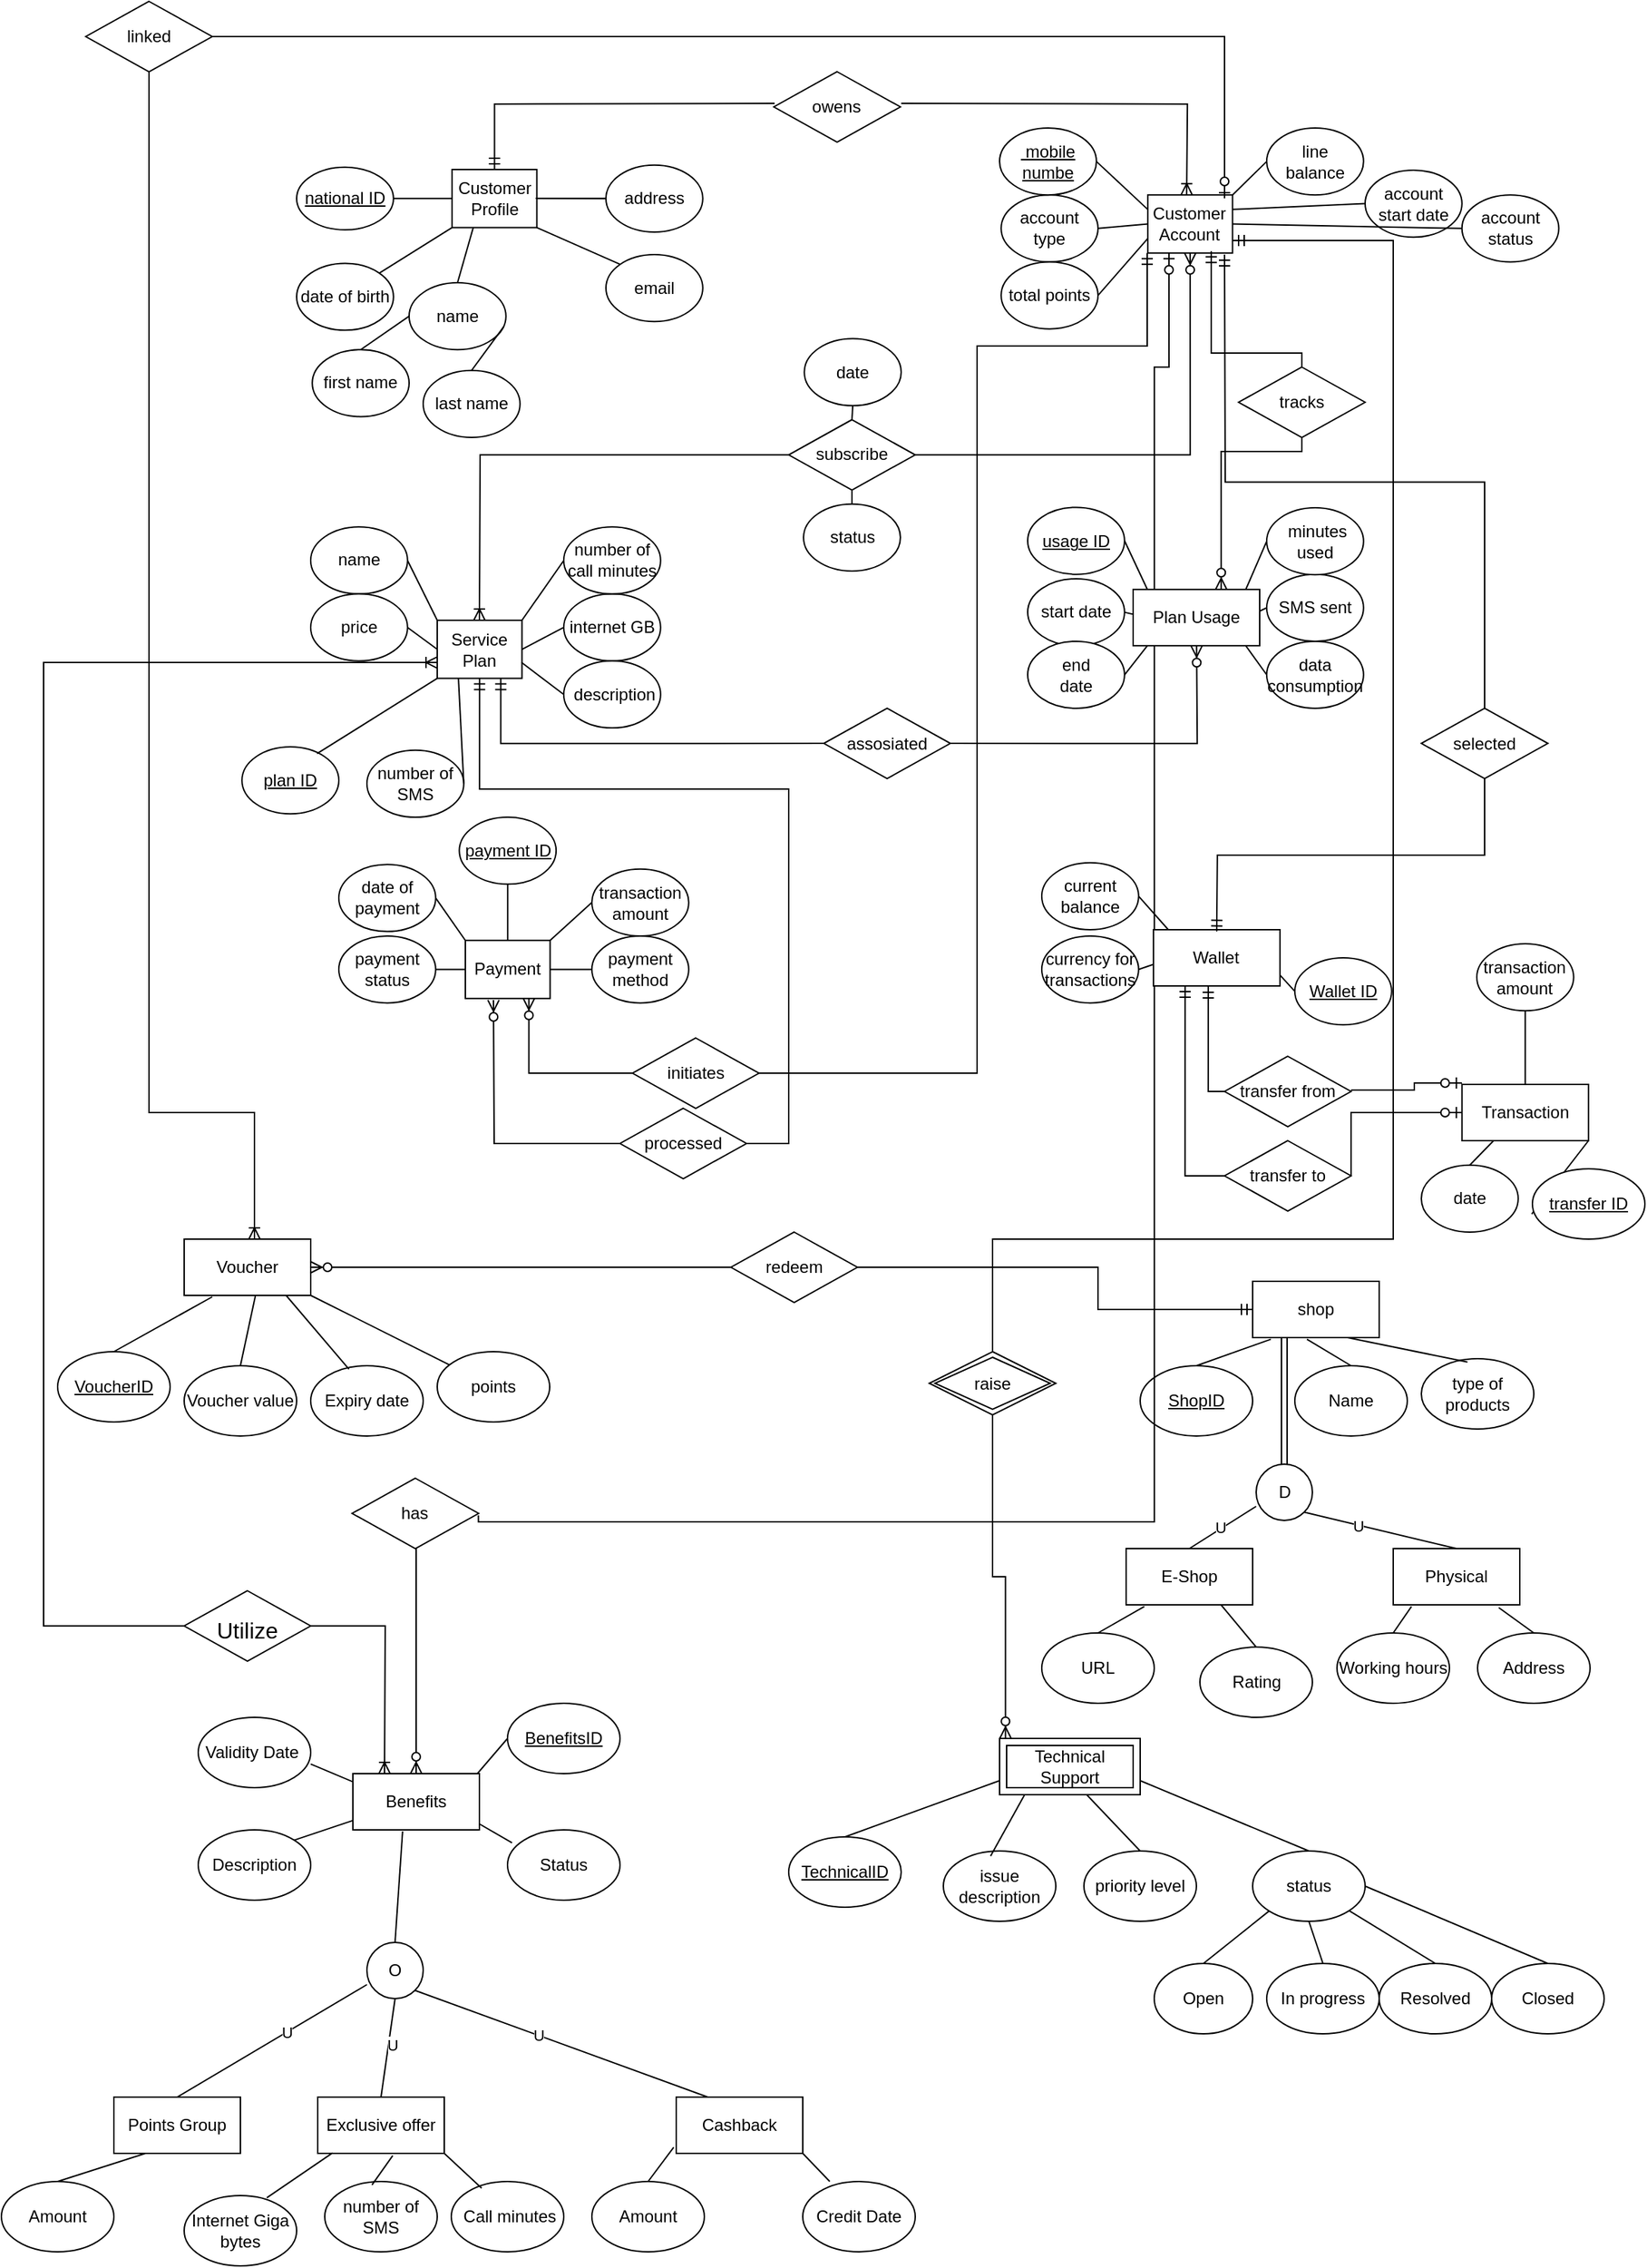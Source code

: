 <mxfile version="24.7.17">
  <diagram name="Page-1" id="oBuyuOUDEqO2-7q9hVUi">
    <mxGraphModel dx="2391" dy="1007" grid="1" gridSize="10" guides="1" tooltips="1" connect="1" arrows="0" fold="1" page="1" pageScale="1" pageWidth="1169" pageHeight="1654" math="0" shadow="0">
      <root>
        <mxCell id="0" />
        <mxCell id="1" parent="0" />
        <mxCell id="B_jfZckVEtbOVVDRwUdQ-14" value="" style="group" parent="1" vertex="1" connectable="0">
          <mxGeometry x="40" y="920" width="350" height="140" as="geometry" />
        </mxCell>
        <mxCell id="B_jfZckVEtbOVVDRwUdQ-6" value="&lt;u&gt;VoucherID&lt;/u&gt;" style="ellipse;whiteSpace=wrap;html=1;" parent="B_jfZckVEtbOVVDRwUdQ-14" vertex="1">
          <mxGeometry y="80" width="80" height="50" as="geometry" />
        </mxCell>
        <mxCell id="B_jfZckVEtbOVVDRwUdQ-7" value="Voucher value" style="ellipse;whiteSpace=wrap;html=1;" parent="B_jfZckVEtbOVVDRwUdQ-14" vertex="1">
          <mxGeometry x="90" y="90" width="80" height="50" as="geometry" />
        </mxCell>
        <mxCell id="B_jfZckVEtbOVVDRwUdQ-8" value="Expiry date" style="ellipse;whiteSpace=wrap;html=1;" parent="B_jfZckVEtbOVVDRwUdQ-14" vertex="1">
          <mxGeometry x="180" y="90" width="80" height="50" as="geometry" />
        </mxCell>
        <mxCell id="B_jfZckVEtbOVVDRwUdQ-9" value="points" style="ellipse;whiteSpace=wrap;html=1;" parent="B_jfZckVEtbOVVDRwUdQ-14" vertex="1">
          <mxGeometry x="270" y="80" width="80" height="50" as="geometry" />
        </mxCell>
        <mxCell id="B_jfZckVEtbOVVDRwUdQ-10" value="" style="endArrow=none;html=1;rounded=0;exitX=0.5;exitY=0;exitDx=0;exitDy=0;" parent="B_jfZckVEtbOVVDRwUdQ-14" source="B_jfZckVEtbOVVDRwUdQ-6" edge="1">
          <mxGeometry width="50" height="50" relative="1" as="geometry">
            <mxPoint x="60" y="80" as="sourcePoint" />
            <mxPoint x="110" y="41" as="targetPoint" />
          </mxGeometry>
        </mxCell>
        <mxCell id="B_jfZckVEtbOVVDRwUdQ-11" value="" style="endArrow=none;html=1;rounded=0;exitX=0.5;exitY=0;exitDx=0;exitDy=0;" parent="B_jfZckVEtbOVVDRwUdQ-14" source="B_jfZckVEtbOVVDRwUdQ-7" edge="1">
          <mxGeometry width="50" height="50" relative="1" as="geometry">
            <mxPoint x="110" y="90" as="sourcePoint" />
            <mxPoint x="140.714" y="40" as="targetPoint" />
          </mxGeometry>
        </mxCell>
        <mxCell id="B_jfZckVEtbOVVDRwUdQ-12" value="" style="endArrow=none;html=1;rounded=0;entryX=0.75;entryY=1;entryDx=0;entryDy=0;exitX=0.34;exitY=0.048;exitDx=0;exitDy=0;exitPerimeter=0;" parent="B_jfZckVEtbOVVDRwUdQ-14" source="B_jfZckVEtbOVVDRwUdQ-8" edge="1">
          <mxGeometry width="50" height="50" relative="1" as="geometry">
            <mxPoint x="230" y="100" as="sourcePoint" />
            <mxPoint x="162.5" y="40" as="targetPoint" />
          </mxGeometry>
        </mxCell>
        <mxCell id="B_jfZckVEtbOVVDRwUdQ-13" value="" style="endArrow=none;html=1;rounded=0;entryX=1;entryY=1;entryDx=0;entryDy=0;" parent="B_jfZckVEtbOVVDRwUdQ-14" source="B_jfZckVEtbOVVDRwUdQ-9" edge="1">
          <mxGeometry width="50" height="50" relative="1" as="geometry">
            <mxPoint x="260" y="60" as="sourcePoint" />
            <mxPoint x="180" y="40" as="targetPoint" />
          </mxGeometry>
        </mxCell>
        <mxCell id="X_5wWw1w82n-E0Quiu_K-7" value="Voucher" style="rounded=0;whiteSpace=wrap;html=1;" parent="B_jfZckVEtbOVVDRwUdQ-14" vertex="1">
          <mxGeometry x="90" width="90" height="40" as="geometry" />
        </mxCell>
        <mxCell id="B_jfZckVEtbOVVDRwUdQ-16" value="" style="group" parent="1" vertex="1" connectable="0">
          <mxGeometry x="740" y="950" width="420" height="310" as="geometry" />
        </mxCell>
        <mxCell id="B_jfZckVEtbOVVDRwUdQ-17" value="shop" style="rounded=0;whiteSpace=wrap;html=1;" parent="B_jfZckVEtbOVVDRwUdQ-16" vertex="1">
          <mxGeometry x="150" width="90" height="40" as="geometry" />
        </mxCell>
        <mxCell id="B_jfZckVEtbOVVDRwUdQ-18" value="&lt;u&gt;ShopID&lt;/u&gt;" style="ellipse;whiteSpace=wrap;html=1;" parent="B_jfZckVEtbOVVDRwUdQ-16" vertex="1">
          <mxGeometry x="70" y="60" width="80" height="50" as="geometry" />
        </mxCell>
        <mxCell id="B_jfZckVEtbOVVDRwUdQ-19" value="Name" style="ellipse;whiteSpace=wrap;html=1;" parent="B_jfZckVEtbOVVDRwUdQ-16" vertex="1">
          <mxGeometry x="180" y="60" width="80" height="50" as="geometry" />
        </mxCell>
        <mxCell id="B_jfZckVEtbOVVDRwUdQ-20" value="type of products" style="ellipse;whiteSpace=wrap;html=1;" parent="B_jfZckVEtbOVVDRwUdQ-16" vertex="1">
          <mxGeometry x="270" y="55" width="80" height="50" as="geometry" />
        </mxCell>
        <mxCell id="B_jfZckVEtbOVVDRwUdQ-21" value="" style="endArrow=none;html=1;rounded=0;exitX=0.5;exitY=0;exitDx=0;exitDy=0;entryX=0.144;entryY=1.03;entryDx=0;entryDy=0;entryPerimeter=0;" parent="B_jfZckVEtbOVVDRwUdQ-16" source="B_jfZckVEtbOVVDRwUdQ-18" target="B_jfZckVEtbOVVDRwUdQ-17" edge="1">
          <mxGeometry width="50" height="50" relative="1" as="geometry">
            <mxPoint x="155" y="120" as="sourcePoint" />
            <mxPoint x="205" y="70" as="targetPoint" />
          </mxGeometry>
        </mxCell>
        <mxCell id="B_jfZckVEtbOVVDRwUdQ-22" value="" style="endArrow=none;html=1;rounded=0;entryX=0.429;entryY=1.03;entryDx=0;entryDy=0;entryPerimeter=0;exitX=0.5;exitY=0;exitDx=0;exitDy=0;" parent="B_jfZckVEtbOVVDRwUdQ-16" source="B_jfZckVEtbOVVDRwUdQ-19" target="B_jfZckVEtbOVVDRwUdQ-17" edge="1">
          <mxGeometry width="50" height="50" relative="1" as="geometry">
            <mxPoint x="195" y="120" as="sourcePoint" />
            <mxPoint x="245" y="70" as="targetPoint" />
          </mxGeometry>
        </mxCell>
        <mxCell id="B_jfZckVEtbOVVDRwUdQ-23" value="" style="endArrow=none;html=1;rounded=0;entryX=0.75;entryY=1;entryDx=0;entryDy=0;exitX=0.41;exitY=0.048;exitDx=0;exitDy=0;exitPerimeter=0;" parent="B_jfZckVEtbOVVDRwUdQ-16" source="B_jfZckVEtbOVVDRwUdQ-20" target="B_jfZckVEtbOVVDRwUdQ-17" edge="1">
          <mxGeometry width="50" height="50" relative="1" as="geometry">
            <mxPoint x="305" y="120" as="sourcePoint" />
            <mxPoint x="355" y="70" as="targetPoint" />
          </mxGeometry>
        </mxCell>
        <mxCell id="B_jfZckVEtbOVVDRwUdQ-24" value="Physical" style="rounded=0;whiteSpace=wrap;html=1;" parent="B_jfZckVEtbOVVDRwUdQ-16" vertex="1">
          <mxGeometry x="250" y="190" width="90" height="40" as="geometry" />
        </mxCell>
        <mxCell id="B_jfZckVEtbOVVDRwUdQ-25" value="Working hours" style="ellipse;whiteSpace=wrap;html=1;" parent="B_jfZckVEtbOVVDRwUdQ-16" vertex="1">
          <mxGeometry x="210" y="250" width="80" height="50" as="geometry" />
        </mxCell>
        <mxCell id="B_jfZckVEtbOVVDRwUdQ-26" value="Address" style="ellipse;whiteSpace=wrap;html=1;" parent="B_jfZckVEtbOVVDRwUdQ-16" vertex="1">
          <mxGeometry x="310" y="250" width="80" height="50" as="geometry" />
        </mxCell>
        <mxCell id="B_jfZckVEtbOVVDRwUdQ-27" value="" style="endArrow=none;html=1;rounded=0;exitX=0.5;exitY=0;exitDx=0;exitDy=0;entryX=0.144;entryY=1.03;entryDx=0;entryDy=0;entryPerimeter=0;" parent="B_jfZckVEtbOVVDRwUdQ-16" source="B_jfZckVEtbOVVDRwUdQ-25" target="B_jfZckVEtbOVVDRwUdQ-24" edge="1">
          <mxGeometry width="50" height="50" relative="1" as="geometry">
            <mxPoint x="197.5" y="350" as="sourcePoint" />
            <mxPoint x="247.5" y="300" as="targetPoint" />
          </mxGeometry>
        </mxCell>
        <mxCell id="B_jfZckVEtbOVVDRwUdQ-28" value="" style="endArrow=none;html=1;rounded=0;entryX=0.834;entryY=1.05;entryDx=0;entryDy=0;entryPerimeter=0;exitX=0.5;exitY=0;exitDx=0;exitDy=0;" parent="B_jfZckVEtbOVVDRwUdQ-16" source="B_jfZckVEtbOVVDRwUdQ-26" target="B_jfZckVEtbOVVDRwUdQ-24" edge="1">
          <mxGeometry width="50" height="50" relative="1" as="geometry">
            <mxPoint x="237.5" y="350" as="sourcePoint" />
            <mxPoint x="287.5" y="300" as="targetPoint" />
          </mxGeometry>
        </mxCell>
        <mxCell id="B_jfZckVEtbOVVDRwUdQ-29" value="E-Shop" style="rounded=0;whiteSpace=wrap;html=1;" parent="B_jfZckVEtbOVVDRwUdQ-16" vertex="1">
          <mxGeometry x="60" y="190" width="90" height="40" as="geometry" />
        </mxCell>
        <mxCell id="B_jfZckVEtbOVVDRwUdQ-30" value="URL" style="ellipse;whiteSpace=wrap;html=1;" parent="B_jfZckVEtbOVVDRwUdQ-16" vertex="1">
          <mxGeometry y="250" width="80" height="50" as="geometry" />
        </mxCell>
        <mxCell id="B_jfZckVEtbOVVDRwUdQ-31" value="Rating" style="ellipse;whiteSpace=wrap;html=1;" parent="B_jfZckVEtbOVVDRwUdQ-16" vertex="1">
          <mxGeometry x="112.5" y="260" width="80" height="50" as="geometry" />
        </mxCell>
        <mxCell id="B_jfZckVEtbOVVDRwUdQ-32" value="" style="endArrow=none;html=1;rounded=0;exitX=0.5;exitY=0;exitDx=0;exitDy=0;entryX=0.144;entryY=1.03;entryDx=0;entryDy=0;entryPerimeter=0;" parent="B_jfZckVEtbOVVDRwUdQ-16" source="B_jfZckVEtbOVVDRwUdQ-30" target="B_jfZckVEtbOVVDRwUdQ-29" edge="1">
          <mxGeometry width="50" height="50" relative="1" as="geometry">
            <mxPoint x="-90" y="340" as="sourcePoint" />
            <mxPoint x="-40" y="290" as="targetPoint" />
          </mxGeometry>
        </mxCell>
        <mxCell id="B_jfZckVEtbOVVDRwUdQ-33" value="" style="endArrow=none;html=1;rounded=0;entryX=0.75;entryY=1;entryDx=0;entryDy=0;exitX=0.5;exitY=0;exitDx=0;exitDy=0;" parent="B_jfZckVEtbOVVDRwUdQ-16" source="B_jfZckVEtbOVVDRwUdQ-31" target="B_jfZckVEtbOVVDRwUdQ-29" edge="1">
          <mxGeometry width="50" height="50" relative="1" as="geometry">
            <mxPoint x="-50" y="340" as="sourcePoint" />
            <mxPoint y="290" as="targetPoint" />
          </mxGeometry>
        </mxCell>
        <mxCell id="B_jfZckVEtbOVVDRwUdQ-34" value="" style="shape=link;html=1;rounded=0;entryX=0.25;entryY=1;entryDx=0;entryDy=0;exitX=0.5;exitY=0;exitDx=0;exitDy=0;" parent="B_jfZckVEtbOVVDRwUdQ-16" source="B_jfZckVEtbOVVDRwUdQ-35" target="B_jfZckVEtbOVVDRwUdQ-17" edge="1">
          <mxGeometry width="100" relative="1" as="geometry">
            <mxPoint x="130" y="250" as="sourcePoint" />
            <mxPoint x="190" y="230" as="targetPoint" />
          </mxGeometry>
        </mxCell>
        <mxCell id="B_jfZckVEtbOVVDRwUdQ-35" value="D" style="ellipse;whiteSpace=wrap;html=1;aspect=fixed;" parent="B_jfZckVEtbOVVDRwUdQ-16" vertex="1">
          <mxGeometry x="152.5" y="130" width="40" height="40" as="geometry" />
        </mxCell>
        <mxCell id="B_jfZckVEtbOVVDRwUdQ-36" value="" style="endArrow=none;html=1;rounded=0;entryX=0;entryY=0.75;entryDx=0;entryDy=0;entryPerimeter=0;exitX=0.5;exitY=0;exitDx=0;exitDy=0;" parent="B_jfZckVEtbOVVDRwUdQ-16" source="B_jfZckVEtbOVVDRwUdQ-29" target="B_jfZckVEtbOVVDRwUdQ-35" edge="1">
          <mxGeometry width="50" height="50" relative="1" as="geometry">
            <mxPoint x="-10" y="250" as="sourcePoint" />
            <mxPoint x="40" y="200" as="targetPoint" />
          </mxGeometry>
        </mxCell>
        <mxCell id="B_jfZckVEtbOVVDRwUdQ-37" value="U" style="edgeLabel;html=1;align=center;verticalAlign=middle;resizable=0;points=[];" parent="B_jfZckVEtbOVVDRwUdQ-36" vertex="1" connectable="0">
          <mxGeometry x="-0.059" y="1" relative="1" as="geometry">
            <mxPoint as="offset" />
          </mxGeometry>
        </mxCell>
        <mxCell id="B_jfZckVEtbOVVDRwUdQ-38" value="" style="endArrow=none;html=1;rounded=0;entryX=1;entryY=1;entryDx=0;entryDy=0;exitX=0.5;exitY=0;exitDx=0;exitDy=0;" parent="B_jfZckVEtbOVVDRwUdQ-16" source="B_jfZckVEtbOVVDRwUdQ-24" target="B_jfZckVEtbOVVDRwUdQ-35" edge="1">
          <mxGeometry width="50" height="50" relative="1" as="geometry">
            <mxPoint x="250" y="260" as="sourcePoint" />
            <mxPoint x="300" y="210" as="targetPoint" />
          </mxGeometry>
        </mxCell>
        <mxCell id="B_jfZckVEtbOVVDRwUdQ-39" value="U" style="edgeLabel;html=1;align=center;verticalAlign=middle;resizable=0;points=[];" parent="B_jfZckVEtbOVVDRwUdQ-38" vertex="1" connectable="0">
          <mxGeometry x="0.297" relative="1" as="geometry">
            <mxPoint as="offset" />
          </mxGeometry>
        </mxCell>
        <mxCell id="B_jfZckVEtbOVVDRwUdQ-64" value="" style="group" parent="1" vertex="1" connectable="0">
          <mxGeometry y="1250" width="650" height="400" as="geometry" />
        </mxCell>
        <mxCell id="B_jfZckVEtbOVVDRwUdQ-66" value="&lt;u&gt;BenefitsID&lt;/u&gt;" style="ellipse;whiteSpace=wrap;html=1;" parent="B_jfZckVEtbOVVDRwUdQ-64" vertex="1">
          <mxGeometry x="360" width="80" height="50" as="geometry" />
        </mxCell>
        <mxCell id="B_jfZckVEtbOVVDRwUdQ-67" value="Validity Date&amp;nbsp;" style="ellipse;whiteSpace=wrap;html=1;" parent="B_jfZckVEtbOVVDRwUdQ-64" vertex="1">
          <mxGeometry x="140" y="10" width="80" height="50" as="geometry" />
        </mxCell>
        <mxCell id="B_jfZckVEtbOVVDRwUdQ-68" value="Status" style="ellipse;whiteSpace=wrap;html=1;" parent="B_jfZckVEtbOVVDRwUdQ-64" vertex="1">
          <mxGeometry x="360" y="90" width="80" height="50" as="geometry" />
        </mxCell>
        <mxCell id="B_jfZckVEtbOVVDRwUdQ-69" value="Description" style="ellipse;whiteSpace=wrap;html=1;" parent="B_jfZckVEtbOVVDRwUdQ-64" vertex="1">
          <mxGeometry x="140" y="90" width="80" height="50" as="geometry" />
        </mxCell>
        <mxCell id="B_jfZckVEtbOVVDRwUdQ-73" value="" style="endArrow=none;html=1;rounded=0;exitX=1;exitY=0;exitDx=0;exitDy=0;entryX=0;entryY=0.75;entryDx=0;entryDy=0;" parent="B_jfZckVEtbOVVDRwUdQ-64" source="B_jfZckVEtbOVVDRwUdQ-69" edge="1">
          <mxGeometry width="50" height="50" relative="1" as="geometry">
            <mxPoint x="220" y="110" as="sourcePoint" />
            <mxPoint x="260" y="80" as="targetPoint" />
          </mxGeometry>
        </mxCell>
        <mxCell id="B_jfZckVEtbOVVDRwUdQ-75" value="" style="endArrow=none;html=1;rounded=0;entryX=0;entryY=0.5;entryDx=0;entryDy=0;exitX=1;exitY=0.25;exitDx=0;exitDy=0;" parent="B_jfZckVEtbOVVDRwUdQ-64" target="B_jfZckVEtbOVVDRwUdQ-66" edge="1">
          <mxGeometry width="50" height="50" relative="1" as="geometry">
            <mxPoint x="330" y="60" as="sourcePoint" />
            <mxPoint x="440" y="-10" as="targetPoint" />
          </mxGeometry>
        </mxCell>
        <mxCell id="B_jfZckVEtbOVVDRwUdQ-76" value="" style="endArrow=none;html=1;rounded=0;entryX=0;entryY=0.25;entryDx=0;entryDy=0;exitX=1;exitY=0.664;exitDx=0;exitDy=0;exitPerimeter=0;" parent="B_jfZckVEtbOVVDRwUdQ-64" source="B_jfZckVEtbOVVDRwUdQ-67" edge="1">
          <mxGeometry width="50" height="50" relative="1" as="geometry">
            <mxPoint x="200" y="80" as="sourcePoint" />
            <mxPoint x="260" y="60" as="targetPoint" />
          </mxGeometry>
        </mxCell>
        <mxCell id="B_jfZckVEtbOVVDRwUdQ-77" value="" style="endArrow=none;html=1;rounded=0;entryX=0.04;entryY=0.184;entryDx=0;entryDy=0;entryPerimeter=0;exitX=1;exitY=0.75;exitDx=0;exitDy=0;" parent="B_jfZckVEtbOVVDRwUdQ-64" target="B_jfZckVEtbOVVDRwUdQ-68" edge="1">
          <mxGeometry width="50" height="50" relative="1" as="geometry">
            <mxPoint x="330" y="80" as="sourcePoint" />
            <mxPoint x="420" y="120" as="targetPoint" />
          </mxGeometry>
        </mxCell>
        <mxCell id="B_jfZckVEtbOVVDRwUdQ-78" value="Points Group" style="rounded=0;whiteSpace=wrap;html=1;" parent="B_jfZckVEtbOVVDRwUdQ-64" vertex="1">
          <mxGeometry x="80" y="280" width="90" height="40" as="geometry" />
        </mxCell>
        <mxCell id="B_jfZckVEtbOVVDRwUdQ-79" value="Amount" style="ellipse;whiteSpace=wrap;html=1;" parent="B_jfZckVEtbOVVDRwUdQ-64" vertex="1">
          <mxGeometry y="340" width="80" height="50" as="geometry" />
        </mxCell>
        <mxCell id="B_jfZckVEtbOVVDRwUdQ-80" value="" style="endArrow=none;html=1;rounded=0;exitX=0.5;exitY=0;exitDx=0;exitDy=0;entryX=0.25;entryY=1;entryDx=0;entryDy=0;" parent="B_jfZckVEtbOVVDRwUdQ-64" source="B_jfZckVEtbOVVDRwUdQ-79" target="B_jfZckVEtbOVVDRwUdQ-78" edge="1">
          <mxGeometry width="50" height="50" relative="1" as="geometry">
            <mxPoint x="-80" y="450" as="sourcePoint" />
            <mxPoint x="-30" y="400" as="targetPoint" />
          </mxGeometry>
        </mxCell>
        <mxCell id="B_jfZckVEtbOVVDRwUdQ-81" value="Exclusive offer" style="rounded=0;whiteSpace=wrap;html=1;" parent="B_jfZckVEtbOVVDRwUdQ-64" vertex="1">
          <mxGeometry x="225" y="280" width="90" height="40" as="geometry" />
        </mxCell>
        <mxCell id="B_jfZckVEtbOVVDRwUdQ-82" value="Internet Giga bytes" style="ellipse;whiteSpace=wrap;html=1;" parent="B_jfZckVEtbOVVDRwUdQ-64" vertex="1">
          <mxGeometry x="130" y="350" width="80" height="50" as="geometry" />
        </mxCell>
        <mxCell id="B_jfZckVEtbOVVDRwUdQ-83" value="number of SMS" style="ellipse;whiteSpace=wrap;html=1;" parent="B_jfZckVEtbOVVDRwUdQ-64" vertex="1">
          <mxGeometry x="230" y="340" width="80" height="50" as="geometry" />
        </mxCell>
        <mxCell id="B_jfZckVEtbOVVDRwUdQ-84" value="&amp;nbsp;Call minutes" style="ellipse;whiteSpace=wrap;html=1;" parent="B_jfZckVEtbOVVDRwUdQ-64" vertex="1">
          <mxGeometry x="320" y="340" width="80" height="50" as="geometry" />
        </mxCell>
        <mxCell id="B_jfZckVEtbOVVDRwUdQ-85" value="" style="endArrow=none;html=1;rounded=0;exitX=0.735;exitY=0.032;exitDx=0;exitDy=0;exitPerimeter=0;entryX=0.117;entryY=0.993;entryDx=0;entryDy=0;entryPerimeter=0;" parent="B_jfZckVEtbOVVDRwUdQ-64" source="B_jfZckVEtbOVVDRwUdQ-82" target="B_jfZckVEtbOVVDRwUdQ-81" edge="1">
          <mxGeometry width="50" height="50" relative="1" as="geometry">
            <mxPoint x="190" y="460" as="sourcePoint" />
            <mxPoint x="240" y="410" as="targetPoint" />
          </mxGeometry>
        </mxCell>
        <mxCell id="B_jfZckVEtbOVVDRwUdQ-86" value="" style="endArrow=none;html=1;rounded=0;exitX=0.42;exitY=0.048;exitDx=0;exitDy=0;exitPerimeter=0;entryX=0.593;entryY=1.04;entryDx=0;entryDy=0;entryPerimeter=0;" parent="B_jfZckVEtbOVVDRwUdQ-64" source="B_jfZckVEtbOVVDRwUdQ-83" target="B_jfZckVEtbOVVDRwUdQ-81" edge="1">
          <mxGeometry width="50" height="50" relative="1" as="geometry">
            <mxPoint x="240" y="460" as="sourcePoint" />
            <mxPoint x="290" y="410" as="targetPoint" />
          </mxGeometry>
        </mxCell>
        <mxCell id="B_jfZckVEtbOVVDRwUdQ-87" value="" style="endArrow=none;html=1;rounded=0;exitX=0.27;exitY=0.096;exitDx=0;exitDy=0;exitPerimeter=0;entryX=1;entryY=1;entryDx=0;entryDy=0;" parent="B_jfZckVEtbOVVDRwUdQ-64" source="B_jfZckVEtbOVVDRwUdQ-84" target="B_jfZckVEtbOVVDRwUdQ-81" edge="1">
          <mxGeometry width="50" height="50" relative="1" as="geometry">
            <mxPoint x="390" y="440" as="sourcePoint" />
            <mxPoint x="440" y="390" as="targetPoint" />
          </mxGeometry>
        </mxCell>
        <mxCell id="B_jfZckVEtbOVVDRwUdQ-88" value="Cashback" style="rounded=0;whiteSpace=wrap;html=1;" parent="B_jfZckVEtbOVVDRwUdQ-64" vertex="1">
          <mxGeometry x="480" y="280" width="90" height="40" as="geometry" />
        </mxCell>
        <mxCell id="B_jfZckVEtbOVVDRwUdQ-89" value="Amount" style="ellipse;whiteSpace=wrap;html=1;" parent="B_jfZckVEtbOVVDRwUdQ-64" vertex="1">
          <mxGeometry x="420" y="340" width="80" height="50" as="geometry" />
        </mxCell>
        <mxCell id="B_jfZckVEtbOVVDRwUdQ-90" value="" style="endArrow=none;html=1;rounded=0;exitX=0.5;exitY=0;exitDx=0;exitDy=0;entryX=-0.02;entryY=0.893;entryDx=0;entryDy=0;entryPerimeter=0;" parent="B_jfZckVEtbOVVDRwUdQ-64" source="B_jfZckVEtbOVVDRwUdQ-89" target="B_jfZckVEtbOVVDRwUdQ-88" edge="1">
          <mxGeometry width="50" height="50" relative="1" as="geometry">
            <mxPoint x="560" y="460" as="sourcePoint" />
            <mxPoint x="610" y="410" as="targetPoint" />
          </mxGeometry>
        </mxCell>
        <mxCell id="B_jfZckVEtbOVVDRwUdQ-91" value="Credit Date" style="ellipse;whiteSpace=wrap;html=1;" parent="B_jfZckVEtbOVVDRwUdQ-64" vertex="1">
          <mxGeometry x="570" y="340" width="80" height="50" as="geometry" />
        </mxCell>
        <mxCell id="B_jfZckVEtbOVVDRwUdQ-92" value="" style="endArrow=none;html=1;rounded=0;entryX=1;entryY=1;entryDx=0;entryDy=0;exitX=0.24;exitY=0;exitDx=0;exitDy=0;exitPerimeter=0;" parent="B_jfZckVEtbOVVDRwUdQ-64" source="B_jfZckVEtbOVVDRwUdQ-91" target="B_jfZckVEtbOVVDRwUdQ-88" edge="1">
          <mxGeometry width="50" height="50" relative="1" as="geometry">
            <mxPoint x="740" y="480" as="sourcePoint" />
            <mxPoint x="790" y="430" as="targetPoint" />
          </mxGeometry>
        </mxCell>
        <mxCell id="B_jfZckVEtbOVVDRwUdQ-93" value="O" style="ellipse;whiteSpace=wrap;html=1;aspect=fixed;" parent="B_jfZckVEtbOVVDRwUdQ-64" vertex="1">
          <mxGeometry x="260" y="170" width="40" height="40" as="geometry" />
        </mxCell>
        <mxCell id="B_jfZckVEtbOVVDRwUdQ-94" value="" style="endArrow=none;html=1;rounded=0;exitX=0.5;exitY=0;exitDx=0;exitDy=0;entryX=0.5;entryY=1;entryDx=0;entryDy=0;" parent="B_jfZckVEtbOVVDRwUdQ-64" source="B_jfZckVEtbOVVDRwUdQ-81" target="B_jfZckVEtbOVVDRwUdQ-93" edge="1">
          <mxGeometry width="50" height="50" relative="1" as="geometry">
            <mxPoint x="240" y="310" as="sourcePoint" />
            <mxPoint x="290" y="260" as="targetPoint" />
          </mxGeometry>
        </mxCell>
        <mxCell id="B_jfZckVEtbOVVDRwUdQ-95" value="U" style="edgeLabel;html=1;align=center;verticalAlign=middle;resizable=0;points=[];" parent="B_jfZckVEtbOVVDRwUdQ-94" vertex="1" connectable="0">
          <mxGeometry x="0.056" y="-2" relative="1" as="geometry">
            <mxPoint as="offset" />
          </mxGeometry>
        </mxCell>
        <mxCell id="B_jfZckVEtbOVVDRwUdQ-96" value="" style="endArrow=none;html=1;rounded=0;entryX=0;entryY=0.75;entryDx=0;entryDy=0;entryPerimeter=0;exitX=0.5;exitY=0;exitDx=0;exitDy=0;" parent="B_jfZckVEtbOVVDRwUdQ-64" source="B_jfZckVEtbOVVDRwUdQ-78" target="B_jfZckVEtbOVVDRwUdQ-93" edge="1">
          <mxGeometry width="50" height="50" relative="1" as="geometry">
            <mxPoint x="30" y="350" as="sourcePoint" />
            <mxPoint x="80" y="300" as="targetPoint" />
          </mxGeometry>
        </mxCell>
        <mxCell id="B_jfZckVEtbOVVDRwUdQ-97" value="U" style="edgeLabel;html=1;align=center;verticalAlign=middle;resizable=0;points=[];" parent="B_jfZckVEtbOVVDRwUdQ-96" vertex="1" connectable="0">
          <mxGeometry x="0.152" relative="1" as="geometry">
            <mxPoint as="offset" />
          </mxGeometry>
        </mxCell>
        <mxCell id="B_jfZckVEtbOVVDRwUdQ-98" value="" style="endArrow=none;html=1;rounded=0;entryX=1;entryY=1;entryDx=0;entryDy=0;exitX=0.25;exitY=0;exitDx=0;exitDy=0;" parent="B_jfZckVEtbOVVDRwUdQ-64" source="B_jfZckVEtbOVVDRwUdQ-88" target="B_jfZckVEtbOVVDRwUdQ-93" edge="1">
          <mxGeometry width="50" height="50" relative="1" as="geometry">
            <mxPoint x="450" y="350" as="sourcePoint" />
            <mxPoint x="500" y="300" as="targetPoint" />
          </mxGeometry>
        </mxCell>
        <mxCell id="B_jfZckVEtbOVVDRwUdQ-99" value="U" style="edgeLabel;html=1;align=center;verticalAlign=middle;resizable=0;points=[];" parent="B_jfZckVEtbOVVDRwUdQ-98" vertex="1" connectable="0">
          <mxGeometry x="0.154" relative="1" as="geometry">
            <mxPoint as="offset" />
          </mxGeometry>
        </mxCell>
        <mxCell id="B_jfZckVEtbOVVDRwUdQ-100" value="" style="endArrow=none;html=1;rounded=0;entryX=0.393;entryY=1.027;entryDx=0;entryDy=0;entryPerimeter=0;exitX=0.5;exitY=0;exitDx=0;exitDy=0;" parent="B_jfZckVEtbOVVDRwUdQ-64" source="B_jfZckVEtbOVVDRwUdQ-93" edge="1">
          <mxGeometry width="50" height="50" relative="1" as="geometry">
            <mxPoint x="290" y="220" as="sourcePoint" />
            <mxPoint x="285.37" y="91.08" as="targetPoint" />
          </mxGeometry>
        </mxCell>
        <mxCell id="X_5wWw1w82n-E0Quiu_K-6" value="Benefits" style="rounded=0;whiteSpace=wrap;html=1;" parent="B_jfZckVEtbOVVDRwUdQ-64" vertex="1">
          <mxGeometry x="250" y="50" width="90" height="40" as="geometry" />
        </mxCell>
        <mxCell id="B_jfZckVEtbOVVDRwUdQ-118" value="" style="group" parent="1" vertex="1" connectable="0">
          <mxGeometry x="560" y="1275" width="580" height="210" as="geometry" />
        </mxCell>
        <mxCell id="B_jfZckVEtbOVVDRwUdQ-101" value="&lt;u&gt;TechnicalID&lt;/u&gt;" style="ellipse;whiteSpace=wrap;html=1;" parent="B_jfZckVEtbOVVDRwUdQ-118" vertex="1">
          <mxGeometry y="70" width="80" height="50" as="geometry" />
        </mxCell>
        <mxCell id="B_jfZckVEtbOVVDRwUdQ-102" value="issue description" style="ellipse;whiteSpace=wrap;html=1;" parent="B_jfZckVEtbOVVDRwUdQ-118" vertex="1">
          <mxGeometry x="110" y="80" width="80" height="50" as="geometry" />
        </mxCell>
        <mxCell id="B_jfZckVEtbOVVDRwUdQ-103" value="priority level" style="ellipse;whiteSpace=wrap;html=1;" parent="B_jfZckVEtbOVVDRwUdQ-118" vertex="1">
          <mxGeometry x="210" y="80" width="80" height="50" as="geometry" />
        </mxCell>
        <mxCell id="B_jfZckVEtbOVVDRwUdQ-104" value="status" style="ellipse;whiteSpace=wrap;html=1;" parent="B_jfZckVEtbOVVDRwUdQ-118" vertex="1">
          <mxGeometry x="330" y="80" width="80" height="50" as="geometry" />
        </mxCell>
        <mxCell id="B_jfZckVEtbOVVDRwUdQ-105" value="Open" style="ellipse;whiteSpace=wrap;html=1;" parent="B_jfZckVEtbOVVDRwUdQ-118" vertex="1">
          <mxGeometry x="260" y="160" width="70" height="50" as="geometry" />
        </mxCell>
        <mxCell id="B_jfZckVEtbOVVDRwUdQ-106" value="" style="endArrow=none;html=1;rounded=0;exitX=0.5;exitY=0;exitDx=0;exitDy=0;entryX=0;entryY=1;entryDx=0;entryDy=0;" parent="B_jfZckVEtbOVVDRwUdQ-118" source="B_jfZckVEtbOVVDRwUdQ-105" target="B_jfZckVEtbOVVDRwUdQ-104" edge="1">
          <mxGeometry width="50" height="50" relative="1" as="geometry">
            <mxPoint x="210" y="289" as="sourcePoint" />
            <mxPoint x="373" y="180" as="targetPoint" />
          </mxGeometry>
        </mxCell>
        <mxCell id="B_jfZckVEtbOVVDRwUdQ-107" value="In progress" style="ellipse;whiteSpace=wrap;html=1;" parent="B_jfZckVEtbOVVDRwUdQ-118" vertex="1">
          <mxGeometry x="340" y="160" width="80" height="50" as="geometry" />
        </mxCell>
        <mxCell id="B_jfZckVEtbOVVDRwUdQ-108" value="" style="endArrow=none;html=1;rounded=0;exitX=0.5;exitY=0;exitDx=0;exitDy=0;entryX=0.5;entryY=1;entryDx=0;entryDy=0;" parent="B_jfZckVEtbOVVDRwUdQ-118" source="B_jfZckVEtbOVVDRwUdQ-107" target="B_jfZckVEtbOVVDRwUdQ-104" edge="1">
          <mxGeometry width="50" height="50" relative="1" as="geometry">
            <mxPoint x="335" y="289" as="sourcePoint" />
            <mxPoint x="400" y="180" as="targetPoint" />
          </mxGeometry>
        </mxCell>
        <mxCell id="B_jfZckVEtbOVVDRwUdQ-109" value="Resolved" style="ellipse;whiteSpace=wrap;html=1;" parent="B_jfZckVEtbOVVDRwUdQ-118" vertex="1">
          <mxGeometry x="420" y="160" width="80" height="50" as="geometry" />
        </mxCell>
        <mxCell id="B_jfZckVEtbOVVDRwUdQ-110" value="" style="endArrow=none;html=1;rounded=0;exitX=0.5;exitY=0;exitDx=0;exitDy=0;" parent="B_jfZckVEtbOVVDRwUdQ-118" source="B_jfZckVEtbOVVDRwUdQ-109" target="B_jfZckVEtbOVVDRwUdQ-104" edge="1">
          <mxGeometry width="50" height="50" relative="1" as="geometry">
            <mxPoint x="410" y="279" as="sourcePoint" />
            <mxPoint x="573" y="170" as="targetPoint" />
          </mxGeometry>
        </mxCell>
        <mxCell id="B_jfZckVEtbOVVDRwUdQ-111" value="Closed" style="ellipse;whiteSpace=wrap;html=1;" parent="B_jfZckVEtbOVVDRwUdQ-118" vertex="1">
          <mxGeometry x="500" y="160" width="80" height="50" as="geometry" />
        </mxCell>
        <mxCell id="B_jfZckVEtbOVVDRwUdQ-112" value="" style="endArrow=none;html=1;rounded=0;exitX=0.5;exitY=0;exitDx=0;exitDy=0;entryX=1;entryY=0.5;entryDx=0;entryDy=0;" parent="B_jfZckVEtbOVVDRwUdQ-118" source="B_jfZckVEtbOVVDRwUdQ-111" target="B_jfZckVEtbOVVDRwUdQ-104" edge="1">
          <mxGeometry width="50" height="50" relative="1" as="geometry">
            <mxPoint x="500" y="288.5" as="sourcePoint" />
            <mxPoint x="663" y="179.5" as="targetPoint" />
          </mxGeometry>
        </mxCell>
        <mxCell id="B_jfZckVEtbOVVDRwUdQ-113" value="" style="endArrow=none;html=1;rounded=0;entryX=0;entryY=0.75;entryDx=0;entryDy=0;exitX=0.5;exitY=0;exitDx=0;exitDy=0;" parent="B_jfZckVEtbOVVDRwUdQ-118" source="B_jfZckVEtbOVVDRwUdQ-101" target="B_jfZckVEtbOVVDRwUdQ-117" edge="1">
          <mxGeometry width="50" height="50" relative="1" as="geometry">
            <mxPoint x="70" y="120" as="sourcePoint" />
            <mxPoint x="150" y="20" as="targetPoint" />
          </mxGeometry>
        </mxCell>
        <mxCell id="B_jfZckVEtbOVVDRwUdQ-114" value="" style="endArrow=none;html=1;rounded=0;exitX=0.42;exitY=0.072;exitDx=0;exitDy=0;exitPerimeter=0;entryX=0.176;entryY=1.01;entryDx=0;entryDy=0;entryPerimeter=0;" parent="B_jfZckVEtbOVVDRwUdQ-118" source="B_jfZckVEtbOVVDRwUdQ-102" target="B_jfZckVEtbOVVDRwUdQ-117" edge="1">
          <mxGeometry width="50" height="50" relative="1" as="geometry">
            <mxPoint x="120" y="130" as="sourcePoint" />
            <mxPoint x="172.5" y="40" as="targetPoint" />
          </mxGeometry>
        </mxCell>
        <mxCell id="B_jfZckVEtbOVVDRwUdQ-115" value="" style="endArrow=none;html=1;rounded=0;entryX=0.616;entryY=0.99;entryDx=0;entryDy=0;exitX=0.5;exitY=0;exitDx=0;exitDy=0;entryPerimeter=0;" parent="B_jfZckVEtbOVVDRwUdQ-118" source="B_jfZckVEtbOVVDRwUdQ-103" target="B_jfZckVEtbOVVDRwUdQ-117" edge="1">
          <mxGeometry width="50" height="50" relative="1" as="geometry">
            <mxPoint x="270" y="120" as="sourcePoint" />
            <mxPoint x="217.5" y="40" as="targetPoint" />
          </mxGeometry>
        </mxCell>
        <mxCell id="B_jfZckVEtbOVVDRwUdQ-116" value="" style="endArrow=none;html=1;rounded=0;exitX=0.5;exitY=0;exitDx=0;exitDy=0;entryX=1;entryY=0.75;entryDx=0;entryDy=0;" parent="B_jfZckVEtbOVVDRwUdQ-118" source="B_jfZckVEtbOVVDRwUdQ-104" target="B_jfZckVEtbOVVDRwUdQ-117" edge="1">
          <mxGeometry width="50" height="50" relative="1" as="geometry">
            <mxPoint x="290" y="110" as="sourcePoint" />
            <mxPoint x="240" y="30" as="targetPoint" />
          </mxGeometry>
        </mxCell>
        <mxCell id="B_jfZckVEtbOVVDRwUdQ-117" value="Technical Support" style="shape=ext;margin=3;double=1;whiteSpace=wrap;html=1;align=center;" parent="B_jfZckVEtbOVVDRwUdQ-118" vertex="1">
          <mxGeometry x="150" width="100" height="40" as="geometry" />
        </mxCell>
        <mxCell id="B_jfZckVEtbOVVDRwUdQ-120" value="" style="edgeStyle=orthogonalEdgeStyle;fontSize=12;html=1;endArrow=ERzeroToMany;endFill=1;rounded=0;entryX=0.5;entryY=0;entryDx=0;entryDy=0;" parent="1" edge="1">
          <mxGeometry width="100" height="100" relative="1" as="geometry">
            <mxPoint x="295" y="1140.0" as="sourcePoint" />
            <mxPoint x="295" y="1300.0" as="targetPoint" />
          </mxGeometry>
        </mxCell>
        <mxCell id="B_jfZckVEtbOVVDRwUdQ-123" value="&lt;p style=&quot;font-variant: normal; font-weight: normal; line-height: 0.21in; margin-bottom: 0.1in; border: none; padding: 0in; background: transparent&quot; align=&quot;left&quot;&gt;&lt;br/&gt;&lt;font face=&quot;Arial, sans-serif&quot;&gt;&lt;font style=&quot;font-size: 12pt&quot; size=&quot;3&quot;&gt;&lt;span style=&quot;text-decoration: none&quot;&gt;&lt;span lang=&quot;en-US&quot;&gt;&lt;span style=&quot;font-style: normal&quot;&gt;Utilize&lt;/span&gt;&lt;/span&gt;&lt;/span&gt;&lt;/font&gt;&lt;/font&gt;&lt;/p&gt;&lt;div&gt;&lt;br/&gt;&lt;/div&gt;" style="shape=rhombus;perimeter=rhombusPerimeter;whiteSpace=wrap;html=1;align=center;" parent="1" vertex="1">
          <mxGeometry x="130" y="1170" width="90" height="50" as="geometry" />
        </mxCell>
        <mxCell id="w96H_5Kj5xuAUgHHttZp-54" value="&lt;u&gt;plan ID&lt;/u&gt;" style="ellipse;whiteSpace=wrap;html=1;" parent="1" vertex="1">
          <mxGeometry x="171.116" y="570.004" width="68.889" height="47.619" as="geometry" />
        </mxCell>
        <mxCell id="w96H_5Kj5xuAUgHHttZp-55" value="" style="endArrow=none;html=1;rounded=0;entryX=0.775;entryY=0.102;entryDx=0;entryDy=0;exitX=0;exitY=1;exitDx=0;exitDy=0;entryPerimeter=0;" parent="1" source="w96H_5Kj5xuAUgHHttZp-47" target="w96H_5Kj5xuAUgHHttZp-54" edge="1">
          <mxGeometry width="50" height="50" relative="1" as="geometry">
            <mxPoint x="340" y="520" as="sourcePoint" />
            <mxPoint x="340" y="550" as="targetPoint" />
          </mxGeometry>
        </mxCell>
        <mxCell id="w96H_5Kj5xuAUgHHttZp-121" value="" style="edgeStyle=orthogonalEdgeStyle;fontSize=12;html=1;endArrow=ERmandOne;rounded=0;exitX=0;exitY=0.5;exitDx=0;exitDy=0;" parent="1" target="UwrG2PErzzUQtomv6foS-3" edge="1">
          <mxGeometry width="100" height="100" relative="1" as="geometry">
            <mxPoint x="550" y="112.5" as="sourcePoint" />
            <mxPoint x="280.95" y="160" as="targetPoint" />
          </mxGeometry>
        </mxCell>
        <mxCell id="w96H_5Kj5xuAUgHHttZp-19" value="" style="group" parent="1" vertex="1" connectable="0">
          <mxGeometry x="200" y="150" width="318.89" height="200" as="geometry" />
        </mxCell>
        <mxCell id="UwrG2PErzzUQtomv6foS-3" value="Customer Profile" style="rounded=0;whiteSpace=wrap;html=1;" parent="w96H_5Kj5xuAUgHHttZp-19" vertex="1">
          <mxGeometry x="120.556" y="9.524" width="60.278" height="41.276" as="geometry" />
        </mxCell>
        <mxCell id="UwrG2PErzzUQtomv6foS-4" value="&lt;u&gt;national ID&lt;/u&gt;" style="ellipse;whiteSpace=wrap;html=1;" parent="w96H_5Kj5xuAUgHHttZp-19" vertex="1">
          <mxGeometry x="10" y="7.934" width="68.889" height="44.448" as="geometry" />
        </mxCell>
        <mxCell id="w96H_5Kj5xuAUgHHttZp-1" value="first name" style="ellipse;whiteSpace=wrap;html=1;allowArrows=0;" parent="w96H_5Kj5xuAUgHHttZp-19" vertex="1">
          <mxGeometry x="21.108" y="137.621" width="68.889" height="47.619" as="geometry" />
        </mxCell>
        <mxCell id="w96H_5Kj5xuAUgHHttZp-2" value="name" style="ellipse;whiteSpace=wrap;html=1;" parent="w96H_5Kj5xuAUgHHttZp-19" vertex="1">
          <mxGeometry x="89.996" y="90.004" width="68.889" height="47.619" as="geometry" />
        </mxCell>
        <mxCell id="w96H_5Kj5xuAUgHHttZp-5" value="last name" style="ellipse;whiteSpace=wrap;html=1;" parent="w96H_5Kj5xuAUgHHttZp-19" vertex="1">
          <mxGeometry x="100.002" y="152.381" width="68.889" height="47.619" as="geometry" />
        </mxCell>
        <mxCell id="w96H_5Kj5xuAUgHHttZp-7" value="" style="endArrow=none;html=1;rounded=0;entryX=0.25;entryY=1;entryDx=0;entryDy=0;exitX=0.5;exitY=0;exitDx=0;exitDy=0;" parent="w96H_5Kj5xuAUgHHttZp-19" source="w96H_5Kj5xuAUgHHttZp-2" target="UwrG2PErzzUQtomv6foS-3" edge="1">
          <mxGeometry width="50" height="50" relative="1" as="geometry">
            <mxPoint x="155.0" y="85.714" as="sourcePoint" />
            <mxPoint x="155.0" y="47.619" as="targetPoint" />
          </mxGeometry>
        </mxCell>
        <mxCell id="w96H_5Kj5xuAUgHHttZp-10" value="" style="endArrow=none;html=1;rounded=0;exitX=0.5;exitY=0;exitDx=0;exitDy=0;entryX=0;entryY=0.5;entryDx=0;entryDy=0;" parent="w96H_5Kj5xuAUgHHttZp-19" source="w96H_5Kj5xuAUgHHttZp-1" target="w96H_5Kj5xuAUgHHttZp-2" edge="1">
          <mxGeometry width="50" height="50" relative="1" as="geometry">
            <mxPoint x="103.333" y="142.857" as="sourcePoint" />
            <mxPoint x="163.611" y="85.714" as="targetPoint" />
          </mxGeometry>
        </mxCell>
        <mxCell id="w96H_5Kj5xuAUgHHttZp-11" value="" style="endArrow=none;html=1;rounded=0;entryX=0.975;entryY=0.66;entryDx=0;entryDy=0;entryPerimeter=0;exitX=0.5;exitY=0;exitDx=0;exitDy=0;" parent="w96H_5Kj5xuAUgHHttZp-19" source="w96H_5Kj5xuAUgHHttZp-5" target="w96H_5Kj5xuAUgHHttZp-2" edge="1">
          <mxGeometry width="50" height="50" relative="1" as="geometry">
            <mxPoint x="120.556" y="133.333" as="sourcePoint" />
            <mxPoint x="163.611" y="85.714" as="targetPoint" />
          </mxGeometry>
        </mxCell>
        <mxCell id="w96H_5Kj5xuAUgHHttZp-15" value="" style="endArrow=none;html=1;rounded=0;exitX=1;exitY=0.5;exitDx=0;exitDy=0;entryX=0;entryY=0.5;entryDx=0;entryDy=0;" parent="w96H_5Kj5xuAUgHHttZp-19" source="UwrG2PErzzUQtomv6foS-4" target="UwrG2PErzzUQtomv6foS-3" edge="1">
          <mxGeometry width="50" height="50" relative="1" as="geometry">
            <mxPoint x="120.556" y="133.333" as="sourcePoint" />
            <mxPoint x="163.611" y="85.714" as="targetPoint" />
          </mxGeometry>
        </mxCell>
        <mxCell id="w96H_5Kj5xuAUgHHttZp-17" value="address" style="ellipse;whiteSpace=wrap;html=1;" parent="w96H_5Kj5xuAUgHHttZp-19" vertex="1">
          <mxGeometry x="229.995" y="6.35" width="68.885" height="47.614" as="geometry" />
        </mxCell>
        <mxCell id="w96H_5Kj5xuAUgHHttZp-18" value="email" style="ellipse;whiteSpace=wrap;html=1;" parent="w96H_5Kj5xuAUgHHttZp-19" vertex="1">
          <mxGeometry x="230.001" y="70.0" width="68.889" height="47.619" as="geometry" />
        </mxCell>
        <mxCell id="CdX05q4VrpMXzIE4qkif-17" value="" style="endArrow=none;html=1;rounded=0;entryX=0;entryY=0.5;entryDx=0;entryDy=0;" parent="w96H_5Kj5xuAUgHHttZp-19" target="w96H_5Kj5xuAUgHHttZp-17" edge="1">
          <mxGeometry width="50" height="50" relative="1" as="geometry">
            <mxPoint x="180" y="30" as="sourcePoint" />
            <mxPoint x="240" y="30" as="targetPoint" />
          </mxGeometry>
        </mxCell>
        <mxCell id="w96H_5Kj5xuAUgHHttZp-20" value="" style="endArrow=none;html=1;rounded=0;exitX=1;exitY=0.5;exitDx=0;exitDy=0;entryX=0;entryY=0.5;entryDx=0;entryDy=0;" parent="w96H_5Kj5xuAUgHHttZp-19" source="UwrG2PErzzUQtomv6foS-3" target="w96H_5Kj5xuAUgHHttZp-17" edge="1">
          <mxGeometry width="50" height="50" relative="1" as="geometry">
            <mxPoint x="89" y="40" as="sourcePoint" />
            <mxPoint x="131" y="40" as="targetPoint" />
          </mxGeometry>
        </mxCell>
        <mxCell id="w96H_5Kj5xuAUgHHttZp-21" value="date of birth" style="ellipse;whiteSpace=wrap;html=1;" parent="w96H_5Kj5xuAUgHHttZp-19" vertex="1">
          <mxGeometry x="10.001" y="76.19" width="68.889" height="47.619" as="geometry" />
        </mxCell>
        <mxCell id="w96H_5Kj5xuAUgHHttZp-24" value="" style="endArrow=none;html=1;rounded=0;entryX=1;entryY=1;entryDx=0;entryDy=0;exitX=0;exitY=0;exitDx=0;exitDy=0;" parent="w96H_5Kj5xuAUgHHttZp-19" source="w96H_5Kj5xuAUgHHttZp-18" target="UwrG2PErzzUQtomv6foS-3" edge="1">
          <mxGeometry width="50" height="50" relative="1" as="geometry">
            <mxPoint x="230" y="80" as="sourcePoint" />
            <mxPoint x="131" y="61" as="targetPoint" />
          </mxGeometry>
        </mxCell>
        <mxCell id="w96H_5Kj5xuAUgHHttZp-22" value="" style="endArrow=none;html=1;rounded=0;entryX=0;entryY=1;entryDx=0;entryDy=0;exitX=1;exitY=0;exitDx=0;exitDy=0;" parent="w96H_5Kj5xuAUgHHttZp-19" source="w96H_5Kj5xuAUgHHttZp-21" target="UwrG2PErzzUQtomv6foS-3" edge="1">
          <mxGeometry width="50" height="50" relative="1" as="geometry">
            <mxPoint x="80" y="80" as="sourcePoint" />
            <mxPoint x="131" y="40" as="targetPoint" />
          </mxGeometry>
        </mxCell>
        <mxCell id="w96H_5Kj5xuAUgHHttZp-45" value="" style="group" parent="1" vertex="1" connectable="0">
          <mxGeometry x="721.115" y="170" width="248.885" height="180" as="geometry" />
        </mxCell>
        <mxCell id="w96H_5Kj5xuAUgHHttZp-28" value="account type" style="ellipse;whiteSpace=wrap;html=1;" parent="w96H_5Kj5xuAUgHHttZp-45" vertex="1">
          <mxGeometry x="-10" y="7.61" width="68.885" height="47.614" as="geometry" />
        </mxCell>
        <mxCell id="w96H_5Kj5xuAUgHHttZp-34" value="total points" style="ellipse;whiteSpace=wrap;html=1;" parent="w96H_5Kj5xuAUgHHttZp-45" vertex="1">
          <mxGeometry x="-10" y="55.22" width="68.885" height="47.614" as="geometry" />
        </mxCell>
        <mxCell id="w96H_5Kj5xuAUgHHttZp-37" value="" style="endArrow=none;html=1;rounded=0;exitX=1;exitY=0.5;exitDx=0;exitDy=0;entryX=0;entryY=0.5;entryDx=0;entryDy=0;" parent="w96H_5Kj5xuAUgHHttZp-45" source="w96H_5Kj5xuAUgHHttZp-28" target="X_5wWw1w82n-E0Quiu_K-15" edge="1">
          <mxGeometry width="50" height="50" relative="1" as="geometry">
            <mxPoint x="45.005" y="140" as="sourcePoint" />
            <mxPoint x="86.945" y="17.61" as="targetPoint" />
          </mxGeometry>
        </mxCell>
        <mxCell id="w96H_5Kj5xuAUgHHttZp-42" value="" style="endArrow=none;html=1;rounded=0;exitX=1;exitY=0.5;exitDx=0;exitDy=0;entryX=0;entryY=0.75;entryDx=0;entryDy=0;" parent="w96H_5Kj5xuAUgHHttZp-45" source="w96H_5Kj5xuAUgHHttZp-34" target="X_5wWw1w82n-E0Quiu_K-15" edge="1">
          <mxGeometry width="50" height="50" relative="1" as="geometry">
            <mxPoint x="45.005" y="140" as="sourcePoint" />
            <mxPoint x="86.945" y="27.61" as="targetPoint" />
          </mxGeometry>
        </mxCell>
        <mxCell id="X_5wWw1w82n-E0Quiu_K-13" value="tracks" style="shape=rhombus;perimeter=rhombusPerimeter;whiteSpace=wrap;html=1;align=center;" parent="w96H_5Kj5xuAUgHHttZp-45" vertex="1">
          <mxGeometry x="158.88" y="130" width="90" height="50" as="geometry" />
        </mxCell>
        <mxCell id="X_5wWw1w82n-E0Quiu_K-15" value="Customer Account" style="rounded=0;whiteSpace=wrap;html=1;" parent="w96H_5Kj5xuAUgHHttZp-45" vertex="1">
          <mxGeometry x="94.3" y="7.614" width="60.278" height="41.276" as="geometry" />
        </mxCell>
        <mxCell id="B_jfZckVEtbOVVDRwUdQ-122" value="" style="edgeStyle=orthogonalEdgeStyle;fontSize=12;html=1;endArrow=ERzeroToOne;endFill=1;rounded=0;entryX=0.25;entryY=1;entryDx=0;entryDy=0;" parent="w96H_5Kj5xuAUgHHttZp-45" target="X_5wWw1w82n-E0Quiu_K-15" edge="1">
          <mxGeometry width="100" height="100" relative="1" as="geometry">
            <mxPoint x="-381.855" y="946.34" as="sourcePoint" />
            <mxPoint x="108.885" y="110" as="targetPoint" />
            <Array as="points">
              <mxPoint x="-382" y="951" />
              <mxPoint x="99" y="951" />
              <mxPoint x="99" y="130" />
              <mxPoint x="109" y="130" />
            </Array>
          </mxGeometry>
        </mxCell>
        <mxCell id="w96H_5Kj5xuAUgHHttZp-62" value="" style="group" parent="1" vertex="1" connectable="0">
          <mxGeometry x="219.996" y="380.004" width="248.889" height="176.519" as="geometry" />
        </mxCell>
        <mxCell id="w96H_5Kj5xuAUgHHttZp-47" value="Service Plan" style="rounded=0;whiteSpace=wrap;html=1;" parent="w96H_5Kj5xuAUgHHttZp-62" vertex="1">
          <mxGeometry x="90" y="100.0" width="60.278" height="41.276" as="geometry" />
        </mxCell>
        <mxCell id="w96H_5Kj5xuAUgHHttZp-49" value="internet GB" style="ellipse;whiteSpace=wrap;html=1;" parent="w96H_5Kj5xuAUgHHttZp-62" vertex="1">
          <mxGeometry x="180" y="81.28" width="68.889" height="47.619" as="geometry" />
        </mxCell>
        <mxCell id="w96H_5Kj5xuAUgHHttZp-50" value="number of call minutes" style="ellipse;whiteSpace=wrap;html=1;" parent="w96H_5Kj5xuAUgHHttZp-62" vertex="1">
          <mxGeometry x="180" y="33.66" width="68.889" height="47.619" as="geometry" />
        </mxCell>
        <mxCell id="w96H_5Kj5xuAUgHHttZp-51" value="name" style="ellipse;whiteSpace=wrap;html=1;" parent="w96H_5Kj5xuAUgHHttZp-62" vertex="1">
          <mxGeometry y="33.66" width="68.889" height="47.619" as="geometry" />
        </mxCell>
        <mxCell id="w96H_5Kj5xuAUgHHttZp-52" value="price" style="ellipse;whiteSpace=wrap;html=1;" parent="w96H_5Kj5xuAUgHHttZp-62" vertex="1">
          <mxGeometry y="81.28" width="68.889" height="47.619" as="geometry" />
        </mxCell>
        <mxCell id="w96H_5Kj5xuAUgHHttZp-53" value="&amp;nbsp;description" style="ellipse;whiteSpace=wrap;html=1;" parent="w96H_5Kj5xuAUgHHttZp-62" vertex="1">
          <mxGeometry x="180" y="128.9" width="68.889" height="47.619" as="geometry" />
        </mxCell>
        <mxCell id="w96H_5Kj5xuAUgHHttZp-56" value="" style="endArrow=none;html=1;rounded=0;entryX=0;entryY=0.5;entryDx=0;entryDy=0;exitX=1;exitY=0;exitDx=0;exitDy=0;" parent="w96H_5Kj5xuAUgHHttZp-62" source="w96H_5Kj5xuAUgHHttZp-47" target="w96H_5Kj5xuAUgHHttZp-50" edge="1">
          <mxGeometry width="50" height="50" relative="1" as="geometry">
            <mxPoint x="300.004" y="49.996" as="sourcePoint" />
            <mxPoint x="350.004" y="-0.004" as="targetPoint" />
          </mxGeometry>
        </mxCell>
        <mxCell id="w96H_5Kj5xuAUgHHttZp-57" value="" style="endArrow=none;html=1;rounded=0;entryX=1;entryY=0.5;entryDx=0;entryDy=0;exitX=0;exitY=0;exitDx=0;exitDy=0;" parent="w96H_5Kj5xuAUgHHttZp-62" source="w96H_5Kj5xuAUgHHttZp-47" target="w96H_5Kj5xuAUgHHttZp-51" edge="1">
          <mxGeometry width="50" height="50" relative="1" as="geometry">
            <mxPoint x="300.004" y="49.996" as="sourcePoint" />
            <mxPoint x="350.004" y="-0.004" as="targetPoint" />
          </mxGeometry>
        </mxCell>
        <mxCell id="w96H_5Kj5xuAUgHHttZp-58" value="" style="endArrow=none;html=1;rounded=0;entryX=1;entryY=0.5;entryDx=0;entryDy=0;exitX=0;exitY=0.5;exitDx=0;exitDy=0;" parent="w96H_5Kj5xuAUgHHttZp-62" source="w96H_5Kj5xuAUgHHttZp-49" target="w96H_5Kj5xuAUgHHttZp-47" edge="1">
          <mxGeometry width="50" height="50" relative="1" as="geometry">
            <mxPoint x="300.004" y="49.996" as="sourcePoint" />
            <mxPoint x="350.004" y="-0.004" as="targetPoint" />
          </mxGeometry>
        </mxCell>
        <mxCell id="w96H_5Kj5xuAUgHHttZp-59" value="" style="endArrow=none;html=1;rounded=0;entryX=1;entryY=0.5;entryDx=0;entryDy=0;exitX=0;exitY=0.5;exitDx=0;exitDy=0;" parent="w96H_5Kj5xuAUgHHttZp-62" source="w96H_5Kj5xuAUgHHttZp-47" target="w96H_5Kj5xuAUgHHttZp-52" edge="1">
          <mxGeometry width="50" height="50" relative="1" as="geometry">
            <mxPoint x="300.004" y="49.996" as="sourcePoint" />
            <mxPoint x="350.004" y="-0.004" as="targetPoint" />
          </mxGeometry>
        </mxCell>
        <mxCell id="w96H_5Kj5xuAUgHHttZp-60" value="" style="endArrow=none;html=1;rounded=0;entryX=0;entryY=0.5;entryDx=0;entryDy=0;" parent="w96H_5Kj5xuAUgHHttZp-62" target="w96H_5Kj5xuAUgHHttZp-53" edge="1">
          <mxGeometry width="50" height="50" relative="1" as="geometry">
            <mxPoint x="150.004" y="129.996" as="sourcePoint" />
            <mxPoint x="350.004" y="-0.004" as="targetPoint" />
          </mxGeometry>
        </mxCell>
        <mxCell id="w96H_5Kj5xuAUgHHttZp-64" value="&lt;u&gt;usage ID&lt;br&gt;&lt;/u&gt;" style="ellipse;whiteSpace=wrap;html=1;" parent="1" vertex="1">
          <mxGeometry x="729.996" y="399.704" width="68.889" height="47.619" as="geometry" />
        </mxCell>
        <mxCell id="w96H_5Kj5xuAUgHHttZp-65" value="start date" style="ellipse;whiteSpace=wrap;html=1;" parent="1" vertex="1">
          <mxGeometry x="729.996" y="450.494" width="68.889" height="47.619" as="geometry" />
        </mxCell>
        <mxCell id="w96H_5Kj5xuAUgHHttZp-66" value="end&lt;br&gt;date" style="ellipse;whiteSpace=wrap;html=1;" parent="1" vertex="1">
          <mxGeometry x="729.996" y="494.944" width="68.889" height="47.619" as="geometry" />
        </mxCell>
        <mxCell id="w96H_5Kj5xuAUgHHttZp-67" value="data consumption" style="ellipse;whiteSpace=wrap;html=1;" parent="1" vertex="1">
          <mxGeometry x="899.996" y="494.944" width="68.889" height="47.619" as="geometry" />
        </mxCell>
        <mxCell id="w96H_5Kj5xuAUgHHttZp-68" value="SMS sent" style="ellipse;whiteSpace=wrap;html=1;" parent="1" vertex="1">
          <mxGeometry x="899.996" y="447.324" width="68.889" height="47.619" as="geometry" />
        </mxCell>
        <mxCell id="w96H_5Kj5xuAUgHHttZp-69" value="&amp;nbsp;minutes used " style="ellipse;whiteSpace=wrap;html=1;" parent="1" vertex="1">
          <mxGeometry x="899.996" y="400.004" width="68.889" height="47.619" as="geometry" />
        </mxCell>
        <mxCell id="w96H_5Kj5xuAUgHHttZp-72" value="" style="endArrow=none;html=1;rounded=0;entryX=0;entryY=0.5;entryDx=0;entryDy=0;exitX=1;exitY=0.5;exitDx=0;exitDy=0;" parent="1" source="w96H_5Kj5xuAUgHHttZp-65" edge="1">
          <mxGeometry width="50" height="50" relative="1" as="geometry">
            <mxPoint x="600" y="410" as="sourcePoint" />
            <mxPoint x="815.13" y="478.11" as="targetPoint" />
          </mxGeometry>
        </mxCell>
        <mxCell id="w96H_5Kj5xuAUgHHttZp-73" value="" style="endArrow=none;html=1;rounded=0;exitX=1;exitY=0.5;exitDx=0;exitDy=0;entryX=0;entryY=0;entryDx=0;entryDy=0;" parent="1" source="w96H_5Kj5xuAUgHHttZp-64" edge="1">
          <mxGeometry width="50" height="50" relative="1" as="geometry">
            <mxPoint x="600" y="410" as="sourcePoint" />
            <mxPoint x="815.13" y="458.11" as="targetPoint" />
          </mxGeometry>
        </mxCell>
        <mxCell id="w96H_5Kj5xuAUgHHttZp-74" value="" style="endArrow=none;html=1;rounded=0;entryX=0;entryY=0.5;entryDx=0;entryDy=0;exitX=1;exitY=0;exitDx=0;exitDy=0;" parent="1" target="w96H_5Kj5xuAUgHHttZp-69" edge="1">
          <mxGeometry width="50" height="50" relative="1" as="geometry">
            <mxPoint x="885.13" y="458.11" as="sourcePoint" />
            <mxPoint x="650" y="360" as="targetPoint" />
          </mxGeometry>
        </mxCell>
        <mxCell id="w96H_5Kj5xuAUgHHttZp-75" value="" style="endArrow=none;html=1;rounded=0;entryX=1;entryY=0.5;entryDx=0;entryDy=0;exitX=0;exitY=1;exitDx=0;exitDy=0;" parent="1" target="w96H_5Kj5xuAUgHHttZp-66" edge="1">
          <mxGeometry width="50" height="50" relative="1" as="geometry">
            <mxPoint x="815.13" y="498.11" as="sourcePoint" />
            <mxPoint x="650" y="360" as="targetPoint" />
          </mxGeometry>
        </mxCell>
        <mxCell id="w96H_5Kj5xuAUgHHttZp-76" value="" style="endArrow=none;html=1;rounded=0;entryX=1;entryY=1;entryDx=0;entryDy=0;exitX=0;exitY=0.5;exitDx=0;exitDy=0;" parent="1" source="w96H_5Kj5xuAUgHHttZp-67" edge="1">
          <mxGeometry width="50" height="50" relative="1" as="geometry">
            <mxPoint x="600" y="410" as="sourcePoint" />
            <mxPoint x="885.13" y="498.11" as="targetPoint" />
          </mxGeometry>
        </mxCell>
        <mxCell id="w96H_5Kj5xuAUgHHttZp-77" value="" style="endArrow=none;html=1;rounded=0;entryX=1;entryY=0.5;entryDx=0;entryDy=0;exitX=0;exitY=0.5;exitDx=0;exitDy=0;" parent="1" source="w96H_5Kj5xuAUgHHttZp-68" edge="1">
          <mxGeometry width="50" height="50" relative="1" as="geometry">
            <mxPoint x="600" y="410" as="sourcePoint" />
            <mxPoint x="885.13" y="478.11" as="targetPoint" />
          </mxGeometry>
        </mxCell>
        <mxCell id="w96H_5Kj5xuAUgHHttZp-81" value="" style="group" parent="1" vertex="1" connectable="0">
          <mxGeometry x="740" y="620" width="248.889" height="176.519" as="geometry" />
        </mxCell>
        <mxCell id="w96H_5Kj5xuAUgHHttZp-86" value="current balance" style="ellipse;whiteSpace=wrap;html=1;" parent="w96H_5Kj5xuAUgHHttZp-81" vertex="1">
          <mxGeometry y="32.38" width="68.889" height="47.619" as="geometry" />
        </mxCell>
        <mxCell id="w96H_5Kj5xuAUgHHttZp-87" value="currency for&lt;br&gt;transactions" style="ellipse;whiteSpace=wrap;html=1;" parent="w96H_5Kj5xuAUgHHttZp-81" vertex="1">
          <mxGeometry y="84.45" width="68.889" height="47.619" as="geometry" />
        </mxCell>
        <mxCell id="w96H_5Kj5xuAUgHHttZp-92" value="" style="endArrow=none;html=1;rounded=0;entryX=1;entryY=0.5;entryDx=0;entryDy=0;" parent="w96H_5Kj5xuAUgHHttZp-81" target="w96H_5Kj5xuAUgHHttZp-86" edge="1">
          <mxGeometry width="50" height="50" relative="1" as="geometry">
            <mxPoint x="90" y="80" as="sourcePoint" />
            <mxPoint x="350.004" y="-0.004" as="targetPoint" />
          </mxGeometry>
        </mxCell>
        <mxCell id="w96H_5Kj5xuAUgHHttZp-94" value="" style="endArrow=none;html=1;rounded=0;entryX=1;entryY=0.5;entryDx=0;entryDy=0;exitX=0;exitY=0.5;exitDx=0;exitDy=0;" parent="w96H_5Kj5xuAUgHHttZp-81" target="w96H_5Kj5xuAUgHHttZp-87" edge="1">
          <mxGeometry width="50" height="50" relative="1" as="geometry">
            <mxPoint x="89.44" y="101.28" as="sourcePoint" />
            <mxPoint x="350.004" y="-0.004" as="targetPoint" />
          </mxGeometry>
        </mxCell>
        <mxCell id="w96H_5Kj5xuAUgHHttZp-84" value="&lt;u&gt;Wallet ID&lt;br&gt;&lt;/u&gt;" style="ellipse;whiteSpace=wrap;html=1;" parent="w96H_5Kj5xuAUgHHttZp-81" vertex="1">
          <mxGeometry x="180" y="100.0" width="68.889" height="47.619" as="geometry" />
        </mxCell>
        <mxCell id="w96H_5Kj5xuAUgHHttZp-93" value="" style="endArrow=none;html=1;rounded=0;exitX=0;exitY=0.5;exitDx=0;exitDy=0;entryX=1;entryY=0.5;entryDx=0;entryDy=0;" parent="w96H_5Kj5xuAUgHHttZp-81" source="w96H_5Kj5xuAUgHHttZp-84" edge="1">
          <mxGeometry width="50" height="50" relative="1" as="geometry">
            <mxPoint x="300.004" y="49.996" as="sourcePoint" />
            <mxPoint x="159.44" y="101.28" as="targetPoint" />
          </mxGeometry>
        </mxCell>
        <mxCell id="X_5wWw1w82n-E0Quiu_K-11" value="&lt;div&gt;Wallet&lt;/div&gt;" style="rounded=0;whiteSpace=wrap;html=1;" parent="w96H_5Kj5xuAUgHHttZp-81" vertex="1">
          <mxGeometry x="79.44" y="80" width="90" height="40" as="geometry" />
        </mxCell>
        <mxCell id="w96H_5Kj5xuAUgHHttZp-99" value="SMS sent" style="group" parent="1" vertex="1" connectable="0">
          <mxGeometry x="240" y="620" width="248.889" height="176.519" as="geometry" />
        </mxCell>
        <mxCell id="w96H_5Kj5xuAUgHHttZp-100" value="Payment" style="rounded=0;whiteSpace=wrap;html=1;" parent="w96H_5Kj5xuAUgHHttZp-99" vertex="1">
          <mxGeometry x="90" y="87.62" width="60.278" height="41.276" as="geometry" />
        </mxCell>
        <mxCell id="w96H_5Kj5xuAUgHHttZp-101" value="payment method" style="ellipse;whiteSpace=wrap;html=1;" parent="w96H_5Kj5xuAUgHHttZp-99" vertex="1">
          <mxGeometry x="180" y="84.45" width="68.889" height="47.619" as="geometry" />
        </mxCell>
        <mxCell id="w96H_5Kj5xuAUgHHttZp-102" value="transaction amount" style="ellipse;whiteSpace=wrap;html=1;" parent="w96H_5Kj5xuAUgHHttZp-99" vertex="1">
          <mxGeometry x="180" y="36.83" width="68.889" height="47.619" as="geometry" />
        </mxCell>
        <mxCell id="w96H_5Kj5xuAUgHHttZp-103" value="date of&lt;br&gt;payment" style="ellipse;whiteSpace=wrap;html=1;" parent="w96H_5Kj5xuAUgHHttZp-99" vertex="1">
          <mxGeometry y="33.66" width="68.889" height="47.619" as="geometry" />
        </mxCell>
        <mxCell id="w96H_5Kj5xuAUgHHttZp-104" value="payment status" style="ellipse;whiteSpace=wrap;html=1;" parent="w96H_5Kj5xuAUgHHttZp-99" vertex="1">
          <mxGeometry y="84.45" width="68.889" height="47.619" as="geometry" />
        </mxCell>
        <mxCell id="w96H_5Kj5xuAUgHHttZp-105" value="&lt;u&gt;payment ID&lt;/u&gt;" style="ellipse;whiteSpace=wrap;html=1;" parent="w96H_5Kj5xuAUgHHttZp-99" vertex="1">
          <mxGeometry x="85.69" width="68.889" height="47.619" as="geometry" />
        </mxCell>
        <mxCell id="w96H_5Kj5xuAUgHHttZp-106" value="" style="endArrow=none;html=1;rounded=0;entryX=0.5;entryY=1;entryDx=0;entryDy=0;exitX=0.5;exitY=0;exitDx=0;exitDy=0;" parent="w96H_5Kj5xuAUgHHttZp-99" source="w96H_5Kj5xuAUgHHttZp-100" target="w96H_5Kj5xuAUgHHttZp-105" edge="1">
          <mxGeometry width="50" height="50" relative="1" as="geometry">
            <mxPoint x="300.004" y="49.996" as="sourcePoint" />
            <mxPoint x="120.004" y="49.996" as="targetPoint" />
          </mxGeometry>
        </mxCell>
        <mxCell id="w96H_5Kj5xuAUgHHttZp-107" value="" style="endArrow=none;html=1;rounded=0;entryX=0;entryY=0.5;entryDx=0;entryDy=0;exitX=1;exitY=0;exitDx=0;exitDy=0;" parent="w96H_5Kj5xuAUgHHttZp-99" source="w96H_5Kj5xuAUgHHttZp-100" target="w96H_5Kj5xuAUgHHttZp-102" edge="1">
          <mxGeometry width="50" height="50" relative="1" as="geometry">
            <mxPoint x="300.004" y="49.996" as="sourcePoint" />
            <mxPoint x="350.004" y="-0.004" as="targetPoint" />
          </mxGeometry>
        </mxCell>
        <mxCell id="w96H_5Kj5xuAUgHHttZp-108" value="" style="endArrow=none;html=1;rounded=0;entryX=1;entryY=0.5;entryDx=0;entryDy=0;exitX=0;exitY=0;exitDx=0;exitDy=0;" parent="w96H_5Kj5xuAUgHHttZp-99" source="w96H_5Kj5xuAUgHHttZp-100" target="w96H_5Kj5xuAUgHHttZp-103" edge="1">
          <mxGeometry width="50" height="50" relative="1" as="geometry">
            <mxPoint x="300.004" y="49.996" as="sourcePoint" />
            <mxPoint x="350.004" y="-0.004" as="targetPoint" />
          </mxGeometry>
        </mxCell>
        <mxCell id="w96H_5Kj5xuAUgHHttZp-109" value="" style="endArrow=none;html=1;rounded=0;entryX=1;entryY=0.5;entryDx=0;entryDy=0;exitX=0;exitY=0.5;exitDx=0;exitDy=0;" parent="w96H_5Kj5xuAUgHHttZp-99" source="w96H_5Kj5xuAUgHHttZp-101" target="w96H_5Kj5xuAUgHHttZp-100" edge="1">
          <mxGeometry width="50" height="50" relative="1" as="geometry">
            <mxPoint x="300.004" y="49.996" as="sourcePoint" />
            <mxPoint x="350.004" y="-0.004" as="targetPoint" />
          </mxGeometry>
        </mxCell>
        <mxCell id="w96H_5Kj5xuAUgHHttZp-110" value="" style="endArrow=none;html=1;rounded=0;entryX=1;entryY=0.5;entryDx=0;entryDy=0;exitX=0;exitY=0.5;exitDx=0;exitDy=0;" parent="w96H_5Kj5xuAUgHHttZp-99" source="w96H_5Kj5xuAUgHHttZp-100" target="w96H_5Kj5xuAUgHHttZp-104" edge="1">
          <mxGeometry width="50" height="50" relative="1" as="geometry">
            <mxPoint x="300.004" y="49.996" as="sourcePoint" />
            <mxPoint x="350.004" y="-0.004" as="targetPoint" />
          </mxGeometry>
        </mxCell>
        <mxCell id="w96H_5Kj5xuAUgHHttZp-124" value="" style="edgeStyle=orthogonalEdgeStyle;fontSize=12;html=1;endArrow=ERoneToMany;rounded=0;exitX=1;exitY=0.5;exitDx=0;exitDy=0;entryX=0.5;entryY=0;entryDx=0;entryDy=0;" parent="1" edge="1">
          <mxGeometry width="100" height="100" relative="1" as="geometry">
            <mxPoint x="640" y="112.5" as="sourcePoint" />
            <mxPoint x="843.06" y="177.61" as="targetPoint" />
          </mxGeometry>
        </mxCell>
        <mxCell id="w96H_5Kj5xuAUgHHttZp-127" value="subscribe " style="shape=rhombus;perimeter=rhombusPerimeter;whiteSpace=wrap;html=1;align=center;" parent="1" vertex="1">
          <mxGeometry x="560" y="337.38" width="90" height="50" as="geometry" />
        </mxCell>
        <mxCell id="w96H_5Kj5xuAUgHHttZp-129" value="" style="edgeStyle=orthogonalEdgeStyle;fontSize=12;html=1;endArrow=ERoneToMany;rounded=0;exitX=0;exitY=0.5;exitDx=0;exitDy=0;" parent="1" source="w96H_5Kj5xuAUgHHttZp-127" edge="1">
          <mxGeometry width="100" height="100" relative="1" as="geometry">
            <mxPoint x="620" y="450" as="sourcePoint" />
            <mxPoint x="340" y="480" as="targetPoint" />
          </mxGeometry>
        </mxCell>
        <mxCell id="w96H_5Kj5xuAUgHHttZp-130" value="" style="edgeStyle=orthogonalEdgeStyle;fontSize=12;html=1;endArrow=ERzeroToMany;endFill=1;rounded=0;exitX=1;exitY=0.5;exitDx=0;exitDy=0;entryX=0.5;entryY=1;entryDx=0;entryDy=0;" parent="1" source="w96H_5Kj5xuAUgHHttZp-127" target="X_5wWw1w82n-E0Quiu_K-15" edge="1">
          <mxGeometry width="100" height="100" relative="1" as="geometry">
            <mxPoint x="620" y="370" as="sourcePoint" />
            <mxPoint x="843" y="240" as="targetPoint" />
          </mxGeometry>
        </mxCell>
        <mxCell id="w96H_5Kj5xuAUgHHttZp-131" value="date" style="ellipse;whiteSpace=wrap;html=1;" parent="1" vertex="1">
          <mxGeometry x="571.112" y="279.761" width="68.889" height="47.619" as="geometry" />
        </mxCell>
        <mxCell id="w96H_5Kj5xuAUgHHttZp-133" value="status" style="ellipse;whiteSpace=wrap;html=1;" parent="1" vertex="1">
          <mxGeometry x="570.552" y="397.381" width="68.889" height="47.619" as="geometry" />
        </mxCell>
        <mxCell id="w96H_5Kj5xuAUgHHttZp-136" value="" style="endArrow=none;html=1;rounded=0;exitX=0.5;exitY=0;exitDx=0;exitDy=0;entryX=0.5;entryY=1;entryDx=0;entryDy=0;" parent="1" source="w96H_5Kj5xuAUgHHttZp-127" target="w96H_5Kj5xuAUgHHttZp-131" edge="1">
          <mxGeometry width="50" height="50" relative="1" as="geometry">
            <mxPoint x="640" y="367.38" as="sourcePoint" />
            <mxPoint x="690" y="317.38" as="targetPoint" />
          </mxGeometry>
        </mxCell>
        <mxCell id="w96H_5Kj5xuAUgHHttZp-137" value="" style="endArrow=none;html=1;rounded=0;exitX=0.5;exitY=1;exitDx=0;exitDy=0;" parent="1" source="w96H_5Kj5xuAUgHHttZp-127" target="w96H_5Kj5xuAUgHHttZp-133" edge="1">
          <mxGeometry width="50" height="50" relative="1" as="geometry">
            <mxPoint x="640" y="367.38" as="sourcePoint" />
            <mxPoint x="690" y="317.38" as="targetPoint" />
          </mxGeometry>
        </mxCell>
        <mxCell id="w96H_5Kj5xuAUgHHttZp-29" value="line&lt;br&gt;balance" style="ellipse;whiteSpace=wrap;html=1;" parent="1" vertex="1">
          <mxGeometry x="899.995" y="130" width="68.885" height="47.614" as="geometry" />
        </mxCell>
        <mxCell id="w96H_5Kj5xuAUgHHttZp-40" value="" style="endArrow=none;html=1;rounded=0;entryX=1;entryY=0;entryDx=0;entryDy=0;exitX=0;exitY=0.5;exitDx=0;exitDy=0;" parent="1" source="w96H_5Kj5xuAUgHHttZp-29" edge="1" target="X_5wWw1w82n-E0Quiu_K-15">
          <mxGeometry width="50" height="50" relative="1" as="geometry">
            <mxPoint x="765" y="317.39" as="sourcePoint" />
            <mxPoint x="878.06" y="177.61" as="targetPoint" />
          </mxGeometry>
        </mxCell>
        <mxCell id="w96H_5Kj5xuAUgHHttZp-142" value="" style="edgeStyle=elbowEdgeStyle;fontSize=12;html=1;endArrow=ERmandOne;rounded=0;elbow=vertical;entryX=0.75;entryY=1;entryDx=0;entryDy=0;exitX=0.5;exitY=0;exitDx=0;exitDy=0;" parent="1" edge="1" source="X_5wWw1w82n-E0Quiu_K-13">
          <mxGeometry width="100" height="100" relative="1" as="geometry">
            <mxPoint x="905" y="300" as="sourcePoint" />
            <mxPoint x="860.56" y="217.61" as="targetPoint" />
            <Array as="points">
              <mxPoint x="890" y="290" />
            </Array>
          </mxGeometry>
        </mxCell>
        <mxCell id="w96H_5Kj5xuAUgHHttZp-144" value="" style="edgeStyle=orthogonalEdgeStyle;fontSize=12;html=1;endArrow=ERzeroToMany;endFill=1;rounded=0;entryX=0.75;entryY=0;entryDx=0;entryDy=0;exitX=0.5;exitY=1;exitDx=0;exitDy=0;" parent="1" edge="1" source="X_5wWw1w82n-E0Quiu_K-13">
          <mxGeometry width="100" height="100" relative="1" as="geometry">
            <mxPoint x="905" y="345" as="sourcePoint" />
            <mxPoint x="867.63" y="458.11" as="targetPoint" />
            <Array as="points">
              <mxPoint x="925" y="360" />
              <mxPoint x="868" y="360" />
            </Array>
          </mxGeometry>
        </mxCell>
        <mxCell id="w96H_5Kj5xuAUgHHttZp-145" value="assosiated" style="shape=rhombus;perimeter=rhombusPerimeter;whiteSpace=wrap;html=1;align=center;" parent="1" vertex="1">
          <mxGeometry x="585" y="542.56" width="90" height="50" as="geometry" />
        </mxCell>
        <mxCell id="w96H_5Kj5xuAUgHHttZp-146" value="" style="edgeStyle=orthogonalEdgeStyle;fontSize=12;html=1;endArrow=ERmandOne;rounded=0;exitX=0;exitY=0.5;exitDx=0;exitDy=0;entryX=0.75;entryY=1;entryDx=0;entryDy=0;" parent="1" source="w96H_5Kj5xuAUgHHttZp-145" target="w96H_5Kj5xuAUgHHttZp-47" edge="1">
          <mxGeometry width="100" height="100" relative="1" as="geometry">
            <mxPoint x="480" y="500" as="sourcePoint" />
            <mxPoint x="410" y="580" as="targetPoint" />
          </mxGeometry>
        </mxCell>
        <mxCell id="w96H_5Kj5xuAUgHHttZp-147" value="" style="edgeStyle=orthogonalEdgeStyle;fontSize=12;html=1;endArrow=ERzeroToMany;endFill=1;rounded=0;exitX=1;exitY=0.5;exitDx=0;exitDy=0;entryX=0.5;entryY=1;entryDx=0;entryDy=0;" parent="1" source="w96H_5Kj5xuAUgHHttZp-145" edge="1">
          <mxGeometry width="100" height="100" relative="1" as="geometry">
            <mxPoint x="480" y="500" as="sourcePoint" />
            <mxPoint x="850.13" y="498.11" as="targetPoint" />
          </mxGeometry>
        </mxCell>
        <mxCell id="w96H_5Kj5xuAUgHHttZp-148" value="initiates " style="shape=rhombus;perimeter=rhombusPerimeter;whiteSpace=wrap;html=1;align=center;" parent="1" vertex="1">
          <mxGeometry x="448.89" y="777" width="90" height="50" as="geometry" />
        </mxCell>
        <mxCell id="w96H_5Kj5xuAUgHHttZp-149" value="" style="edgeStyle=orthogonalEdgeStyle;fontSize=12;html=1;endArrow=ERzeroToMany;endFill=1;rounded=0;entryX=0.75;entryY=1;entryDx=0;entryDy=0;exitX=0;exitY=0.5;exitDx=0;exitDy=0;" parent="1" source="w96H_5Kj5xuAUgHHttZp-148" target="w96H_5Kj5xuAUgHHttZp-100" edge="1">
          <mxGeometry width="100" height="100" relative="1" as="geometry">
            <mxPoint x="375" y="830" as="sourcePoint" />
            <mxPoint x="580" y="630" as="targetPoint" />
          </mxGeometry>
        </mxCell>
        <mxCell id="w96H_5Kj5xuAUgHHttZp-150" value="" style="edgeStyle=orthogonalEdgeStyle;fontSize=12;html=1;endArrow=ERmandOne;rounded=0;exitX=1;exitY=0.5;exitDx=0;exitDy=0;entryX=0;entryY=1;entryDx=0;entryDy=0;" parent="1" source="w96H_5Kj5xuAUgHHttZp-148" target="X_5wWw1w82n-E0Quiu_K-15" edge="1">
          <mxGeometry width="100" height="100" relative="1" as="geometry">
            <mxPoint x="533.32" y="796.48" as="sourcePoint" />
            <mxPoint x="808.06" y="217.61" as="targetPoint" />
            <Array as="points">
              <mxPoint x="694" y="802" />
              <mxPoint x="694" y="285" />
              <mxPoint x="815" y="285" />
              <mxPoint x="815" y="219" />
            </Array>
          </mxGeometry>
        </mxCell>
        <mxCell id="w96H_5Kj5xuAUgHHttZp-27" value="&lt;u&gt;&amp;nbsp;mobile numbe&lt;br&gt;&lt;/u&gt;" style="ellipse;whiteSpace=wrap;html=1;" parent="1" vertex="1">
          <mxGeometry x="709.995" y="130" width="68.885" height="47.614" as="geometry" />
        </mxCell>
        <mxCell id="w96H_5Kj5xuAUgHHttZp-36" value="" style="endArrow=none;html=1;rounded=0;exitX=1;exitY=0.5;exitDx=0;exitDy=0;entryX=0;entryY=0.25;entryDx=0;entryDy=0;" parent="1" source="w96H_5Kj5xuAUgHHttZp-27" target="X_5wWw1w82n-E0Quiu_K-15" edge="1">
          <mxGeometry width="50" height="50" relative="1" as="geometry">
            <mxPoint x="546" y="200" as="sourcePoint" />
            <mxPoint x="808.06" y="177.61" as="targetPoint" />
          </mxGeometry>
        </mxCell>
        <mxCell id="w96H_5Kj5xuAUgHHttZp-151" value="processed" style="shape=rhombus;perimeter=rhombusPerimeter;whiteSpace=wrap;html=1;align=center;" parent="1" vertex="1">
          <mxGeometry x="440" y="827" width="90" height="50" as="geometry" />
        </mxCell>
        <mxCell id="w96H_5Kj5xuAUgHHttZp-152" value="" style="edgeStyle=orthogonalEdgeStyle;fontSize=12;html=1;endArrow=ERzeroToMany;endFill=1;rounded=0;exitX=0;exitY=0.5;exitDx=0;exitDy=0;" parent="1" source="w96H_5Kj5xuAUgHHttZp-151" edge="1">
          <mxGeometry width="100" height="100" relative="1" as="geometry">
            <mxPoint x="310" y="850" as="sourcePoint" />
            <mxPoint x="350" y="750" as="targetPoint" />
          </mxGeometry>
        </mxCell>
        <mxCell id="w96H_5Kj5xuAUgHHttZp-153" value="" style="edgeStyle=orthogonalEdgeStyle;fontSize=12;html=1;endArrow=ERmandOne;rounded=0;exitX=1;exitY=0.5;exitDx=0;exitDy=0;entryX=0.5;entryY=1;entryDx=0;entryDy=0;" parent="1" source="w96H_5Kj5xuAUgHHttZp-151" target="w96H_5Kj5xuAUgHHttZp-47" edge="1">
          <mxGeometry width="100" height="100" relative="1" as="geometry">
            <mxPoint x="490" y="770" as="sourcePoint" />
            <mxPoint x="340" y="530" as="targetPoint" />
            <Array as="points">
              <mxPoint x="560" y="852" />
              <mxPoint x="560" y="600" />
              <mxPoint x="340" y="600" />
            </Array>
          </mxGeometry>
        </mxCell>
        <mxCell id="w96H_5Kj5xuAUgHHttZp-164" value="" style="edgeStyle=orthogonalEdgeStyle;fontSize=12;html=1;endArrow=ERmandOne;rounded=0;entryX=0.433;entryY=1.011;entryDx=0;entryDy=0;exitX=0;exitY=0.5;exitDx=0;exitDy=0;entryPerimeter=0;" parent="1" source="-Iq-VEOT-BMqQiDQKuYr-4" target="X_5wWw1w82n-E0Quiu_K-11" edge="1">
          <mxGeometry width="100" height="100" relative="1" as="geometry">
            <mxPoint x="900" y="820" as="sourcePoint" />
            <mxPoint x="881.94" y="741.28" as="targetPoint" />
          </mxGeometry>
        </mxCell>
        <mxCell id="w96H_5Kj5xuAUgHHttZp-165" value="transfer to" style="shape=rhombus;perimeter=rhombusPerimeter;whiteSpace=wrap;html=1;align=center;" parent="1" vertex="1">
          <mxGeometry x="870" y="850" width="90" height="50" as="geometry" />
        </mxCell>
        <mxCell id="w96H_5Kj5xuAUgHHttZp-48" value="number of SMS" style="ellipse;whiteSpace=wrap;html=1;" parent="1" vertex="1">
          <mxGeometry x="259.996" y="572.384" width="68.889" height="47.619" as="geometry" />
        </mxCell>
        <mxCell id="w96H_5Kj5xuAUgHHttZp-61" value="" style="endArrow=none;html=1;rounded=0;exitX=1;exitY=0.5;exitDx=0;exitDy=0;entryX=0.25;entryY=1;entryDx=0;entryDy=0;" parent="1" source="w96H_5Kj5xuAUgHHttZp-48" target="w96H_5Kj5xuAUgHHttZp-47" edge="1">
          <mxGeometry width="50" height="50" relative="1" as="geometry">
            <mxPoint x="520" y="430" as="sourcePoint" />
            <mxPoint x="570" y="380" as="targetPoint" />
          </mxGeometry>
        </mxCell>
        <mxCell id="B_jfZckVEtbOVVDRwUdQ-124" value="" style="edgeStyle=elbowEdgeStyle;fontSize=12;html=1;endArrow=ERoneToMany;rounded=0;entryX=0;entryY=0.727;entryDx=0;entryDy=0;entryPerimeter=0;" parent="1" source="B_jfZckVEtbOVVDRwUdQ-123" target="w96H_5Kj5xuAUgHHttZp-47" edge="1">
          <mxGeometry width="100" height="100" relative="1" as="geometry">
            <mxPoint x="250" y="1085" as="sourcePoint" />
            <mxPoint x="310" y="520" as="targetPoint" />
            <Array as="points">
              <mxPoint x="30" y="860" />
            </Array>
          </mxGeometry>
        </mxCell>
        <mxCell id="B_jfZckVEtbOVVDRwUdQ-131" value="" style="edgeStyle=orthogonalEdgeStyle;fontSize=12;html=1;endArrow=ERoneToMany;rounded=0;exitX=1;exitY=0.5;exitDx=0;exitDy=0;entryX=0.25;entryY=0;entryDx=0;entryDy=0;" parent="1" source="B_jfZckVEtbOVVDRwUdQ-123" edge="1">
          <mxGeometry width="100" height="100" relative="1" as="geometry">
            <mxPoint x="230" y="1190" as="sourcePoint" />
            <mxPoint x="272.5" y="1300.0" as="targetPoint" />
          </mxGeometry>
        </mxCell>
        <mxCell id="B_jfZckVEtbOVVDRwUdQ-132" value="" style="edgeStyle=orthogonalEdgeStyle;fontSize=12;html=1;endArrow=ERmandOne;rounded=0;exitX=0.5;exitY=0;exitDx=0;exitDy=0;" parent="1" source="B_jfZckVEtbOVVDRwUdQ-133" edge="1">
          <mxGeometry width="100" height="100" relative="1" as="geometry">
            <mxPoint x="730" y="930" as="sourcePoint" />
            <mxPoint x="876" y="210" as="targetPoint" />
            <Array as="points">
              <mxPoint x="705" y="920" />
              <mxPoint x="990" y="920" />
              <mxPoint x="990" y="210" />
              <mxPoint x="876" y="210" />
            </Array>
          </mxGeometry>
        </mxCell>
        <mxCell id="B_jfZckVEtbOVVDRwUdQ-133" value="&lt;div&gt;raise&lt;br&gt;&lt;/div&gt;" style="shape=rhombus;double=1;perimeter=rhombusPerimeter;whiteSpace=wrap;html=1;align=center;" parent="1" vertex="1">
          <mxGeometry x="660" y="1000" width="90" height="45" as="geometry" />
        </mxCell>
        <mxCell id="B_jfZckVEtbOVVDRwUdQ-134" value="" style="edgeStyle=orthogonalEdgeStyle;fontSize=12;html=1;endArrow=ERzeroToMany;endFill=1;rounded=0;exitX=0.5;exitY=1;exitDx=0;exitDy=0;entryX=0.042;entryY=-0.004;entryDx=0;entryDy=0;entryPerimeter=0;" parent="1" source="B_jfZckVEtbOVVDRwUdQ-133" target="B_jfZckVEtbOVVDRwUdQ-117" edge="1">
          <mxGeometry width="100" height="100" relative="1" as="geometry">
            <mxPoint x="900" y="1240" as="sourcePoint" />
            <mxPoint x="1000" y="1140" as="targetPoint" />
          </mxGeometry>
        </mxCell>
        <mxCell id="B_jfZckVEtbOVVDRwUdQ-136" value="" style="edgeStyle=orthogonalEdgeStyle;fontSize=12;html=1;endArrow=ERzeroToMany;endFill=1;rounded=0;exitX=0;exitY=0.5;exitDx=0;exitDy=0;entryX=1;entryY=0.5;entryDx=0;entryDy=0;" parent="1" source="X_5wWw1w82n-E0Quiu_K-8" target="X_5wWw1w82n-E0Quiu_K-7" edge="1">
          <mxGeometry width="100" height="100" relative="1" as="geometry">
            <mxPoint x="518.89" y="922.5" as="sourcePoint" />
            <mxPoint x="280" y="930" as="targetPoint" />
            <Array as="points">
              <mxPoint x="390" y="940" />
              <mxPoint x="390" y="940" />
            </Array>
          </mxGeometry>
        </mxCell>
        <mxCell id="B_jfZckVEtbOVVDRwUdQ-137" value="" style="edgeStyle=orthogonalEdgeStyle;fontSize=12;html=1;endArrow=ERmandOne;rounded=0;exitX=1;exitY=0.5;exitDx=0;exitDy=0;" parent="1" source="X_5wWw1w82n-E0Quiu_K-8" edge="1">
          <mxGeometry width="100" height="100" relative="1" as="geometry">
            <mxPoint x="610" y="930" as="sourcePoint" />
            <mxPoint x="890" y="970" as="targetPoint" />
            <Array as="points">
              <mxPoint x="609" y="940" />
              <mxPoint x="780" y="940" />
              <mxPoint x="780" y="970" />
            </Array>
          </mxGeometry>
        </mxCell>
        <mxCell id="B_jfZckVEtbOVVDRwUdQ-141" value="" style="edgeStyle=orthogonalEdgeStyle;fontSize=12;html=1;endArrow=ERoneToMany;rounded=0;entryX=0.5;entryY=1;entryDx=0;entryDy=0;exitX=0.5;exitY=1;exitDx=0;exitDy=0;" parent="1" edge="1">
          <mxGeometry width="100" height="100" relative="1" as="geometry">
            <mxPoint x="105" y="90" as="sourcePoint" />
            <mxPoint x="180" y="920" as="targetPoint" />
            <Array as="points">
              <mxPoint x="105" y="830" />
              <mxPoint x="180" y="830" />
            </Array>
          </mxGeometry>
        </mxCell>
        <mxCell id="w96H_5Kj5xuAUgHHttZp-31" value="account start date" style="ellipse;whiteSpace=wrap;html=1;" parent="1" vertex="1">
          <mxGeometry x="969.995" y="160" width="68.885" height="47.614" as="geometry" />
        </mxCell>
        <mxCell id="w96H_5Kj5xuAUgHHttZp-38" value="" style="endArrow=none;html=1;rounded=0;entryX=1;entryY=0.25;entryDx=0;entryDy=0;exitX=0;exitY=0.5;exitDx=0;exitDy=0;" parent="1" source="w96H_5Kj5xuAUgHHttZp-31" edge="1" target="X_5wWw1w82n-E0Quiu_K-15">
          <mxGeometry width="50" height="50" relative="1" as="geometry">
            <mxPoint x="770.56" y="317.39" as="sourcePoint" />
            <mxPoint x="878.06" y="187.61" as="targetPoint" />
          </mxGeometry>
        </mxCell>
        <mxCell id="HpnUsSHpsn3528bSQgMI-5" value="&lt;div&gt;selected&lt;/div&gt;" style="shape=rhombus;perimeter=rhombusPerimeter;whiteSpace=wrap;html=1;align=center;" parent="1" vertex="1">
          <mxGeometry x="1010" y="542.56" width="90" height="50" as="geometry" />
        </mxCell>
        <mxCell id="HpnUsSHpsn3528bSQgMI-6" value="" style="edgeStyle=orthogonalEdgeStyle;fontSize=12;html=1;endArrow=ERmandOne;rounded=0;entryX=0.5;entryY=0;entryDx=0;entryDy=0;exitX=0.5;exitY=1;exitDx=0;exitDy=0;" parent="1" source="HpnUsSHpsn3528bSQgMI-5" edge="1">
          <mxGeometry width="100" height="100" relative="1" as="geometry">
            <mxPoint x="670" y="510" as="sourcePoint" />
            <mxPoint x="864.44" y="701.28" as="targetPoint" />
          </mxGeometry>
        </mxCell>
        <mxCell id="HpnUsSHpsn3528bSQgMI-8" value="" style="endArrow=none;html=1;rounded=0;exitX=-0.006;exitY=0.643;exitDx=0;exitDy=0;exitPerimeter=0;entryX=1;entryY=1;entryDx=0;entryDy=0;" parent="1" source="HpnUsSHpsn3528bSQgMI-7" target="-Iq-VEOT-BMqQiDQKuYr-5" edge="1">
          <mxGeometry width="50" height="50" relative="1" as="geometry">
            <mxPoint x="750" y="1050" as="sourcePoint" />
            <mxPoint x="1030" y="830" as="targetPoint" />
          </mxGeometry>
        </mxCell>
        <mxCell id="X_5wWw1w82n-E0Quiu_K-5" value="&lt;div&gt;has&lt;/div&gt;" style="shape=rhombus;perimeter=rhombusPerimeter;whiteSpace=wrap;html=1;align=center;" parent="1" vertex="1">
          <mxGeometry x="249.44" y="1090" width="90" height="50" as="geometry" />
        </mxCell>
        <mxCell id="X_5wWw1w82n-E0Quiu_K-8" value="&lt;div&gt;redeem&lt;/div&gt;" style="shape=rhombus;perimeter=rhombusPerimeter;whiteSpace=wrap;html=1;align=center;" parent="1" vertex="1">
          <mxGeometry x="518.89" y="915" width="90" height="50" as="geometry" />
        </mxCell>
        <mxCell id="X_5wWw1w82n-E0Quiu_K-12" value="Plan Usage" style="rounded=0;whiteSpace=wrap;html=1;" parent="1" vertex="1">
          <mxGeometry x="805" y="458.11" width="90" height="40" as="geometry" />
        </mxCell>
        <mxCell id="w96H_5Kj5xuAUgHHttZp-32" value="account status" style="ellipse;whiteSpace=wrap;html=1;" parent="1" vertex="1">
          <mxGeometry x="1038.875" y="177.61" width="68.885" height="47.614" as="geometry" />
        </mxCell>
        <mxCell id="w96H_5Kj5xuAUgHHttZp-44" value="" style="endArrow=none;html=1;rounded=0;entryX=1;entryY=0.5;entryDx=0;entryDy=0;exitX=0;exitY=0.5;exitDx=0;exitDy=0;" parent="1" source="w96H_5Kj5xuAUgHHttZp-32" edge="1" target="X_5wWw1w82n-E0Quiu_K-15">
          <mxGeometry width="50" height="50" relative="1" as="geometry">
            <mxPoint x="766.12" y="310" as="sourcePoint" />
            <mxPoint x="879.53" y="202.13" as="targetPoint" />
          </mxGeometry>
        </mxCell>
        <mxCell id="X_5wWw1w82n-E0Quiu_K-16" value="owens" style="shape=rhombus;perimeter=rhombusPerimeter;whiteSpace=wrap;html=1;align=center;" parent="1" vertex="1">
          <mxGeometry x="549.44" y="90.0" width="90" height="50" as="geometry" />
        </mxCell>
        <mxCell id="X_5wWw1w82n-E0Quiu_K-17" value="linked" style="shape=rhombus;perimeter=rhombusPerimeter;whiteSpace=wrap;html=1;align=center;" parent="1" vertex="1">
          <mxGeometry x="60.0" y="40.0" width="90" height="50" as="geometry" />
        </mxCell>
        <mxCell id="X_5wWw1w82n-E0Quiu_K-18" value="" style="edgeStyle=orthogonalEdgeStyle;fontSize=12;html=1;endArrow=ERmandOne;rounded=0;entryX=0.25;entryY=1;entryDx=0;entryDy=0;exitX=0;exitY=0.5;exitDx=0;exitDy=0;" parent="1" source="w96H_5Kj5xuAUgHHttZp-165" target="X_5wWw1w82n-E0Quiu_K-11" edge="1">
          <mxGeometry width="100" height="100" relative="1" as="geometry">
            <mxPoint x="690" y="820" as="sourcePoint" />
            <mxPoint x="790" y="720" as="targetPoint" />
          </mxGeometry>
        </mxCell>
        <mxCell id="-Iq-VEOT-BMqQiDQKuYr-3" value="" style="edgeStyle=orthogonalEdgeStyle;fontSize=12;html=1;endArrow=ERmandOne;rounded=0;exitX=0.5;exitY=0;exitDx=0;exitDy=0;" parent="1" source="HpnUsSHpsn3528bSQgMI-5" edge="1">
          <mxGeometry width="100" height="100" relative="1" as="geometry">
            <mxPoint x="1050" y="540" as="sourcePoint" />
            <mxPoint x="870" y="220" as="targetPoint" />
          </mxGeometry>
        </mxCell>
        <mxCell id="-Iq-VEOT-BMqQiDQKuYr-4" value="transfer from" style="shape=rhombus;perimeter=rhombusPerimeter;whiteSpace=wrap;html=1;align=center;" parent="1" vertex="1">
          <mxGeometry x="870" y="790" width="90" height="50" as="geometry" />
        </mxCell>
        <mxCell id="-Iq-VEOT-BMqQiDQKuYr-5" value="Transaction" style="rounded=0;whiteSpace=wrap;html=1;" parent="1" vertex="1">
          <mxGeometry x="1038.88" y="810" width="90" height="40" as="geometry" />
        </mxCell>
        <mxCell id="HpnUsSHpsn3528bSQgMI-7" value="&lt;u&gt;transfer ID&lt;/u&gt;" style="ellipse;whiteSpace=wrap;html=1;" parent="1" vertex="1">
          <mxGeometry x="1089" y="870" width="80" height="50" as="geometry" />
        </mxCell>
        <mxCell id="-Iq-VEOT-BMqQiDQKuYr-6" value="" style="edgeStyle=orthogonalEdgeStyle;fontSize=12;html=1;endArrow=ERzeroToOne;endFill=1;rounded=0;entryX=0;entryY=0;entryDx=0;entryDy=0;exitX=1;exitY=0.5;exitDx=0;exitDy=0;" parent="1" edge="1">
          <mxGeometry width="100" height="100" relative="1" as="geometry">
            <mxPoint x="960" y="813.99" as="sourcePoint" />
            <mxPoint x="1038.88" y="808.99" as="targetPoint" />
            <Array as="points">
              <mxPoint x="1005" y="814" />
              <mxPoint x="1005" y="809" />
            </Array>
          </mxGeometry>
        </mxCell>
        <mxCell id="-Iq-VEOT-BMqQiDQKuYr-7" value="" style="edgeStyle=orthogonalEdgeStyle;fontSize=12;html=1;endArrow=ERzeroToOne;endFill=1;rounded=0;entryX=0;entryY=0.5;entryDx=0;entryDy=0;exitX=1;exitY=0.5;exitDx=0;exitDy=0;" parent="1" source="w96H_5Kj5xuAUgHHttZp-165" target="-Iq-VEOT-BMqQiDQKuYr-5" edge="1">
          <mxGeometry width="100" height="100" relative="1" as="geometry">
            <mxPoint x="970" y="832" as="sourcePoint" />
            <mxPoint x="1049" y="820" as="targetPoint" />
            <Array as="points">
              <mxPoint x="960" y="830" />
            </Array>
          </mxGeometry>
        </mxCell>
        <mxCell id="-Iq-VEOT-BMqQiDQKuYr-8" value="transaction amount" style="ellipse;whiteSpace=wrap;html=1;" parent="1" vertex="1">
          <mxGeometry x="1049.44" y="710" width="68.889" height="47.619" as="geometry" />
        </mxCell>
        <mxCell id="-Iq-VEOT-BMqQiDQKuYr-9" value="" style="endArrow=none;html=1;rounded=0;entryX=0.5;entryY=1;entryDx=0;entryDy=0;" parent="1" source="-Iq-VEOT-BMqQiDQKuYr-5" target="-Iq-VEOT-BMqQiDQKuYr-8" edge="1">
          <mxGeometry width="50" height="50" relative="1" as="geometry">
            <mxPoint x="1000" y="890" as="sourcePoint" />
            <mxPoint x="1050" y="840" as="targetPoint" />
          </mxGeometry>
        </mxCell>
        <mxCell id="-Iq-VEOT-BMqQiDQKuYr-10" value="date" style="ellipse;whiteSpace=wrap;html=1;" parent="1" vertex="1">
          <mxGeometry x="1010" y="867.38" width="68.889" height="47.619" as="geometry" />
        </mxCell>
        <mxCell id="-Iq-VEOT-BMqQiDQKuYr-11" value="" style="endArrow=none;html=1;rounded=0;exitX=0.5;exitY=0;exitDx=0;exitDy=0;entryX=0.25;entryY=1;entryDx=0;entryDy=0;" parent="1" source="-Iq-VEOT-BMqQiDQKuYr-10" target="-Iq-VEOT-BMqQiDQKuYr-5" edge="1">
          <mxGeometry width="50" height="50" relative="1" as="geometry">
            <mxPoint x="1000" y="840" as="sourcePoint" />
            <mxPoint x="1050" y="790" as="targetPoint" />
          </mxGeometry>
        </mxCell>
        <mxCell id="-Iq-VEOT-BMqQiDQKuYr-12" value="" style="edgeStyle=orthogonalEdgeStyle;fontSize=12;html=1;endArrow=ERzeroToOne;endFill=1;rounded=0;exitX=1;exitY=0.5;exitDx=0;exitDy=0;entryX=0.906;entryY=0.058;entryDx=0;entryDy=0;entryPerimeter=0;" parent="1" source="X_5wWw1w82n-E0Quiu_K-17" target="X_5wWw1w82n-E0Quiu_K-15" edge="1">
          <mxGeometry width="100" height="100" relative="1" as="geometry">
            <mxPoint x="190" y="44.97" as="sourcePoint" />
            <mxPoint x="870" y="170" as="targetPoint" />
            <Array as="points">
              <mxPoint x="870" y="65" />
            </Array>
          </mxGeometry>
        </mxCell>
      </root>
    </mxGraphModel>
  </diagram>
</mxfile>
